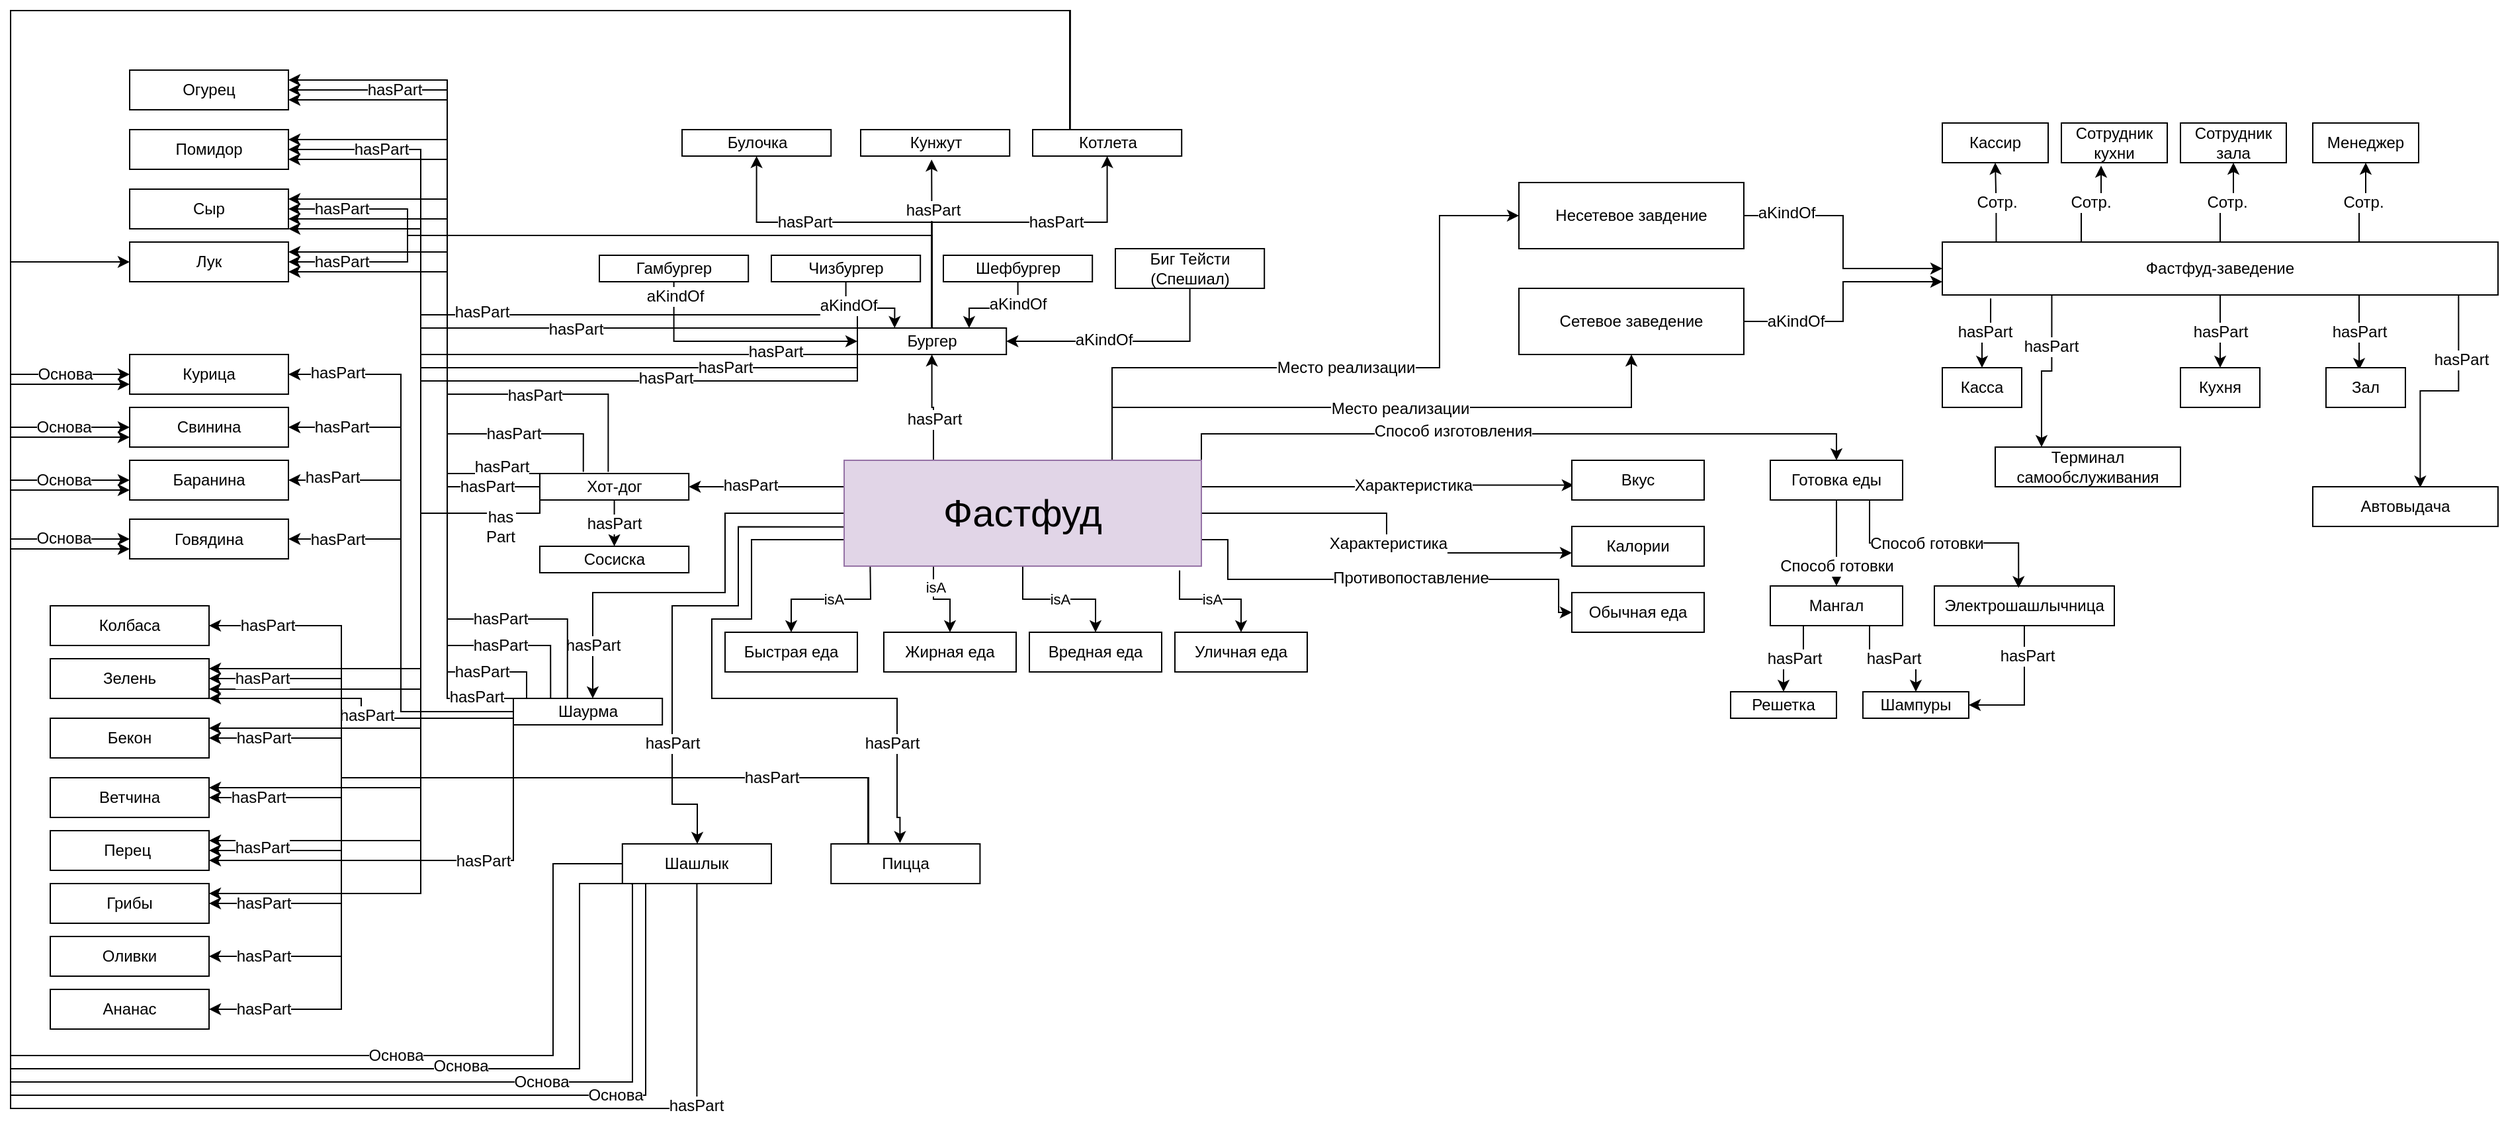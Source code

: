 <mxfile version="20.6.0" type="github">
  <diagram id="l7T74T1PzV1grw-aqsIG" name="Страница 1">
    <mxGraphModel dx="6873" dy="3630" grid="1" gridSize="10" guides="1" tooltips="1" connect="1" arrows="1" fold="1" page="1" pageScale="1" pageWidth="827" pageHeight="1169" math="0" shadow="0">
      <root>
        <mxCell id="0" />
        <mxCell id="1" parent="0" />
        <mxCell id="KXc3HMMZiFYgQpBdSFxG-3" value="isA" style="edgeStyle=orthogonalEdgeStyle;rounded=0;orthogonalLoop=1;jettySize=auto;html=1;exitX=0.073;exitY=1.058;exitDx=0;exitDy=0;entryX=0.5;entryY=0;entryDx=0;entryDy=0;exitPerimeter=0;" edge="1" parent="1" source="KXc3HMMZiFYgQpBdSFxG-1" target="KXc3HMMZiFYgQpBdSFxG-2">
          <mxGeometry relative="1" as="geometry">
            <Array as="points">
              <mxPoint x="770" y="590" />
              <mxPoint x="770" y="615" />
              <mxPoint x="710" y="615" />
            </Array>
          </mxGeometry>
        </mxCell>
        <mxCell id="KXc3HMMZiFYgQpBdSFxG-5" value="isA" style="edgeStyle=orthogonalEdgeStyle;rounded=0;orthogonalLoop=1;jettySize=auto;html=1;exitX=0.5;exitY=1;exitDx=0;exitDy=0;entryX=0.5;entryY=0;entryDx=0;entryDy=0;" edge="1" parent="1" source="KXc3HMMZiFYgQpBdSFxG-1" target="KXc3HMMZiFYgQpBdSFxG-4">
          <mxGeometry relative="1" as="geometry" />
        </mxCell>
        <mxCell id="KXc3HMMZiFYgQpBdSFxG-7" value="isA" style="edgeStyle=orthogonalEdgeStyle;rounded=0;orthogonalLoop=1;jettySize=auto;html=1;exitX=0.939;exitY=1.04;exitDx=0;exitDy=0;entryX=0.5;entryY=0;entryDx=0;entryDy=0;exitPerimeter=0;" edge="1" parent="1" source="KXc3HMMZiFYgQpBdSFxG-1" target="KXc3HMMZiFYgQpBdSFxG-6">
          <mxGeometry relative="1" as="geometry" />
        </mxCell>
        <mxCell id="KXc3HMMZiFYgQpBdSFxG-9" style="edgeStyle=orthogonalEdgeStyle;rounded=0;orthogonalLoop=1;jettySize=auto;html=1;exitX=0.25;exitY=1;exitDx=0;exitDy=0;" edge="1" parent="1" source="KXc3HMMZiFYgQpBdSFxG-1" target="KXc3HMMZiFYgQpBdSFxG-10">
          <mxGeometry relative="1" as="geometry">
            <mxPoint x="817.4" y="720" as="targetPoint" />
          </mxGeometry>
        </mxCell>
        <mxCell id="KXc3HMMZiFYgQpBdSFxG-12" value="isA" style="edgeLabel;html=1;align=center;verticalAlign=middle;resizable=0;points=[];" vertex="1" connectable="0" parent="KXc3HMMZiFYgQpBdSFxG-9">
          <mxGeometry x="-0.483" y="1" relative="1" as="geometry">
            <mxPoint as="offset" />
          </mxGeometry>
        </mxCell>
        <mxCell id="KXc3HMMZiFYgQpBdSFxG-14" style="edgeStyle=orthogonalEdgeStyle;rounded=0;orthogonalLoop=1;jettySize=auto;html=1;exitX=1;exitY=0.5;exitDx=0;exitDy=0;fontSize=29;entryX=0;entryY=0.667;entryDx=0;entryDy=0;entryPerimeter=0;" edge="1" parent="1" source="KXc3HMMZiFYgQpBdSFxG-1" target="KXc3HMMZiFYgQpBdSFxG-16">
          <mxGeometry relative="1" as="geometry">
            <mxPoint x="1140" y="570" as="targetPoint" />
          </mxGeometry>
        </mxCell>
        <mxCell id="KXc3HMMZiFYgQpBdSFxG-19" value="Характеристика" style="edgeLabel;html=1;align=center;verticalAlign=middle;resizable=0;points=[];fontSize=12;" vertex="1" connectable="0" parent="KXc3HMMZiFYgQpBdSFxG-14">
          <mxGeometry x="0.052" y="1" relative="1" as="geometry">
            <mxPoint as="offset" />
          </mxGeometry>
        </mxCell>
        <mxCell id="KXc3HMMZiFYgQpBdSFxG-17" style="edgeStyle=orthogonalEdgeStyle;rounded=0;orthogonalLoop=1;jettySize=auto;html=1;exitX=1;exitY=0.25;exitDx=0;exitDy=0;entryX=0.014;entryY=0.627;entryDx=0;entryDy=0;fontSize=12;entryPerimeter=0;" edge="1" parent="1" source="KXc3HMMZiFYgQpBdSFxG-1" target="KXc3HMMZiFYgQpBdSFxG-15">
          <mxGeometry relative="1" as="geometry" />
        </mxCell>
        <mxCell id="KXc3HMMZiFYgQpBdSFxG-18" value="Характеристика" style="edgeLabel;html=1;align=center;verticalAlign=middle;resizable=0;points=[];fontSize=12;" vertex="1" connectable="0" parent="KXc3HMMZiFYgQpBdSFxG-17">
          <mxGeometry x="0.138" relative="1" as="geometry">
            <mxPoint as="offset" />
          </mxGeometry>
        </mxCell>
        <mxCell id="KXc3HMMZiFYgQpBdSFxG-20" style="edgeStyle=orthogonalEdgeStyle;rounded=0;orthogonalLoop=1;jettySize=auto;html=1;exitX=1;exitY=0.75;exitDx=0;exitDy=0;fontSize=12;" edge="1" parent="1" source="KXc3HMMZiFYgQpBdSFxG-1" target="KXc3HMMZiFYgQpBdSFxG-21">
          <mxGeometry relative="1" as="geometry">
            <mxPoint x="1320" y="610" as="targetPoint" />
            <Array as="points">
              <mxPoint x="1040" y="570" />
              <mxPoint x="1040" y="600" />
              <mxPoint x="1290" y="600" />
              <mxPoint x="1290" y="625" />
            </Array>
          </mxGeometry>
        </mxCell>
        <mxCell id="KXc3HMMZiFYgQpBdSFxG-22" value="Противопоставление" style="edgeLabel;html=1;align=center;verticalAlign=middle;resizable=0;points=[];fontSize=12;" vertex="1" connectable="0" parent="KXc3HMMZiFYgQpBdSFxG-20">
          <mxGeometry x="0.121" y="1" relative="1" as="geometry">
            <mxPoint as="offset" />
          </mxGeometry>
        </mxCell>
        <mxCell id="KXc3HMMZiFYgQpBdSFxG-23" style="edgeStyle=orthogonalEdgeStyle;rounded=0;orthogonalLoop=1;jettySize=auto;html=1;exitX=0.25;exitY=0;exitDx=0;exitDy=0;fontSize=12;" edge="1" parent="1" source="KXc3HMMZiFYgQpBdSFxG-1" target="KXc3HMMZiFYgQpBdSFxG-24">
          <mxGeometry relative="1" as="geometry">
            <mxPoint x="817.4" y="430" as="targetPoint" />
          </mxGeometry>
        </mxCell>
        <mxCell id="KXc3HMMZiFYgQpBdSFxG-25" value="hasPart" style="edgeLabel;html=1;align=center;verticalAlign=middle;resizable=0;points=[];fontSize=12;" vertex="1" connectable="0" parent="KXc3HMMZiFYgQpBdSFxG-23">
          <mxGeometry x="-0.222" relative="1" as="geometry">
            <mxPoint as="offset" />
          </mxGeometry>
        </mxCell>
        <mxCell id="KXc3HMMZiFYgQpBdSFxG-60" style="edgeStyle=orthogonalEdgeStyle;rounded=0;orthogonalLoop=1;jettySize=auto;html=1;exitX=0.75;exitY=0;exitDx=0;exitDy=0;fontSize=12;entryX=0.5;entryY=1;entryDx=0;entryDy=0;" edge="1" parent="1" source="KXc3HMMZiFYgQpBdSFxG-1" target="KXc3HMMZiFYgQpBdSFxG-61">
          <mxGeometry relative="1" as="geometry">
            <mxPoint x="1290" y="420" as="targetPoint" />
          </mxGeometry>
        </mxCell>
        <mxCell id="KXc3HMMZiFYgQpBdSFxG-62" value="Место реализации" style="edgeLabel;html=1;align=center;verticalAlign=middle;resizable=0;points=[];fontSize=12;" vertex="1" connectable="0" parent="KXc3HMMZiFYgQpBdSFxG-60">
          <mxGeometry x="-0.282" y="-1" relative="1" as="geometry">
            <mxPoint x="88" as="offset" />
          </mxGeometry>
        </mxCell>
        <mxCell id="KXc3HMMZiFYgQpBdSFxG-65" value="Место реализации" style="edgeStyle=orthogonalEdgeStyle;rounded=0;orthogonalLoop=1;jettySize=auto;html=1;exitX=0.75;exitY=0;exitDx=0;exitDy=0;entryX=0;entryY=0.5;entryDx=0;entryDy=0;fontSize=12;" edge="1" parent="1" source="KXc3HMMZiFYgQpBdSFxG-1" target="KXc3HMMZiFYgQpBdSFxG-64">
          <mxGeometry relative="1" as="geometry">
            <Array as="points">
              <mxPoint x="953" y="440" />
              <mxPoint x="1200" y="440" />
              <mxPoint x="1200" y="325" />
            </Array>
          </mxGeometry>
        </mxCell>
        <mxCell id="KXc3HMMZiFYgQpBdSFxG-98" style="edgeStyle=orthogonalEdgeStyle;rounded=0;orthogonalLoop=1;jettySize=auto;html=1;exitX=0;exitY=0.25;exitDx=0;exitDy=0;fontSize=12;" edge="1" parent="1" source="KXc3HMMZiFYgQpBdSFxG-1" target="KXc3HMMZiFYgQpBdSFxG-99">
          <mxGeometry relative="1" as="geometry">
            <mxPoint x="670" y="530" as="targetPoint" />
          </mxGeometry>
        </mxCell>
        <mxCell id="KXc3HMMZiFYgQpBdSFxG-100" value="hasPart" style="edgeLabel;html=1;align=center;verticalAlign=middle;resizable=0;points=[];fontSize=12;" vertex="1" connectable="0" parent="KXc3HMMZiFYgQpBdSFxG-98">
          <mxGeometry x="0.212" y="-1" relative="1" as="geometry">
            <mxPoint as="offset" />
          </mxGeometry>
        </mxCell>
        <mxCell id="KXc3HMMZiFYgQpBdSFxG-111" value="hasPart" style="edgeStyle=orthogonalEdgeStyle;rounded=0;orthogonalLoop=1;jettySize=auto;html=1;exitX=0;exitY=0.5;exitDx=0;exitDy=0;fontSize=12;" edge="1" parent="1" source="KXc3HMMZiFYgQpBdSFxG-1" target="KXc3HMMZiFYgQpBdSFxG-112">
          <mxGeometry x="0.758" relative="1" as="geometry">
            <mxPoint x="510" y="680" as="targetPoint" />
            <Array as="points">
              <mxPoint x="660" y="550" />
              <mxPoint x="660" y="610" />
              <mxPoint x="560" y="610" />
            </Array>
            <mxPoint as="offset" />
          </mxGeometry>
        </mxCell>
        <mxCell id="KXc3HMMZiFYgQpBdSFxG-141" value="hasPart" style="edgeStyle=orthogonalEdgeStyle;rounded=0;orthogonalLoop=1;jettySize=auto;html=1;exitX=0.002;exitY=0.629;exitDx=0;exitDy=0;fontSize=12;exitPerimeter=0;" edge="1" parent="1" source="KXc3HMMZiFYgQpBdSFxG-1" target="KXc3HMMZiFYgQpBdSFxG-142">
          <mxGeometry x="0.514" relative="1" as="geometry">
            <mxPoint x="630" y="790" as="targetPoint" />
            <Array as="points">
              <mxPoint x="670" y="560" />
              <mxPoint x="670" y="620" />
              <mxPoint x="620" y="620" />
              <mxPoint x="620" y="770" />
              <mxPoint x="639" y="770" />
            </Array>
            <mxPoint as="offset" />
          </mxGeometry>
        </mxCell>
        <mxCell id="KXc3HMMZiFYgQpBdSFxG-170" style="edgeStyle=orthogonalEdgeStyle;rounded=0;orthogonalLoop=1;jettySize=auto;html=1;exitX=1;exitY=0;exitDx=0;exitDy=0;entryX=0.5;entryY=0;entryDx=0;entryDy=0;fontSize=12;" edge="1" parent="1" source="KXc3HMMZiFYgQpBdSFxG-1" target="KXc3HMMZiFYgQpBdSFxG-169">
          <mxGeometry relative="1" as="geometry" />
        </mxCell>
        <mxCell id="KXc3HMMZiFYgQpBdSFxG-171" value="Способ изготовления" style="edgeLabel;html=1;align=center;verticalAlign=middle;resizable=0;points=[];fontSize=12;" vertex="1" connectable="0" parent="KXc3HMMZiFYgQpBdSFxG-170">
          <mxGeometry x="-0.195" y="2" relative="1" as="geometry">
            <mxPoint as="offset" />
          </mxGeometry>
        </mxCell>
        <mxCell id="KXc3HMMZiFYgQpBdSFxG-175" style="edgeStyle=orthogonalEdgeStyle;rounded=0;orthogonalLoop=1;jettySize=auto;html=1;exitX=0;exitY=0.75;exitDx=0;exitDy=0;fontSize=12;entryX=0.463;entryY=-0.022;entryDx=0;entryDy=0;entryPerimeter=0;" edge="1" parent="1" source="KXc3HMMZiFYgQpBdSFxG-1" target="KXc3HMMZiFYgQpBdSFxG-176">
          <mxGeometry relative="1" as="geometry">
            <mxPoint x="790" y="810" as="targetPoint" />
            <Array as="points">
              <mxPoint x="680" y="570" />
              <mxPoint x="680" y="630" />
              <mxPoint x="650" y="630" />
              <mxPoint x="650" y="690" />
              <mxPoint x="790" y="690" />
              <mxPoint x="790" y="780" />
              <mxPoint x="792" y="780" />
            </Array>
          </mxGeometry>
        </mxCell>
        <mxCell id="KXc3HMMZiFYgQpBdSFxG-177" value="hasPart" style="edgeLabel;html=1;align=center;verticalAlign=middle;resizable=0;points=[];fontSize=12;" vertex="1" connectable="0" parent="KXc3HMMZiFYgQpBdSFxG-175">
          <mxGeometry x="0.671" y="-4" relative="1" as="geometry">
            <mxPoint as="offset" />
          </mxGeometry>
        </mxCell>
        <mxCell id="KXc3HMMZiFYgQpBdSFxG-1" value="&lt;font style=&quot;font-size: 29px;&quot;&gt;Фастфуд&lt;/font&gt;" style="rounded=0;whiteSpace=wrap;html=1;fillColor=#e1d5e7;strokeColor=#9673a6;" vertex="1" parent="1">
          <mxGeometry x="750" y="510" width="270" height="80" as="geometry" />
        </mxCell>
        <mxCell id="KXc3HMMZiFYgQpBdSFxG-2" value="Быстрая еда" style="rounded=0;whiteSpace=wrap;html=1;" vertex="1" parent="1">
          <mxGeometry x="660" y="640" width="100" height="30" as="geometry" />
        </mxCell>
        <mxCell id="KXc3HMMZiFYgQpBdSFxG-4" value="Вредная еда" style="rounded=0;whiteSpace=wrap;html=1;" vertex="1" parent="1">
          <mxGeometry x="890" y="640" width="100" height="30" as="geometry" />
        </mxCell>
        <mxCell id="KXc3HMMZiFYgQpBdSFxG-6" value="Уличная еда" style="rounded=0;whiteSpace=wrap;html=1;" vertex="1" parent="1">
          <mxGeometry x="1000" y="640" width="100" height="30" as="geometry" />
        </mxCell>
        <mxCell id="KXc3HMMZiFYgQpBdSFxG-10" value="Жирная еда" style="rounded=0;whiteSpace=wrap;html=1;" vertex="1" parent="1">
          <mxGeometry x="780" y="640" width="100" height="30" as="geometry" />
        </mxCell>
        <mxCell id="KXc3HMMZiFYgQpBdSFxG-15" value="Вкус" style="rounded=0;whiteSpace=wrap;html=1;" vertex="1" parent="1">
          <mxGeometry x="1300" y="510" width="100" height="30" as="geometry" />
        </mxCell>
        <mxCell id="KXc3HMMZiFYgQpBdSFxG-16" value="Калории" style="rounded=0;whiteSpace=wrap;html=1;" vertex="1" parent="1">
          <mxGeometry x="1300" y="560" width="100" height="30" as="geometry" />
        </mxCell>
        <mxCell id="KXc3HMMZiFYgQpBdSFxG-21" value="Обычная еда" style="rounded=0;whiteSpace=wrap;html=1;fontSize=12;" vertex="1" parent="1">
          <mxGeometry x="1300" y="610" width="100" height="30" as="geometry" />
        </mxCell>
        <mxCell id="KXc3HMMZiFYgQpBdSFxG-47" style="edgeStyle=orthogonalEdgeStyle;rounded=0;orthogonalLoop=1;jettySize=auto;html=1;exitX=0.5;exitY=0;exitDx=0;exitDy=0;entryX=0.476;entryY=1.133;entryDx=0;entryDy=0;entryPerimeter=0;fontSize=12;" edge="1" parent="1" source="KXc3HMMZiFYgQpBdSFxG-24" target="KXc3HMMZiFYgQpBdSFxG-44">
          <mxGeometry relative="1" as="geometry" />
        </mxCell>
        <mxCell id="KXc3HMMZiFYgQpBdSFxG-48" value="hasPart" style="edgeLabel;html=1;align=center;verticalAlign=middle;resizable=0;points=[];fontSize=12;" vertex="1" connectable="0" parent="KXc3HMMZiFYgQpBdSFxG-47">
          <mxGeometry x="-0.056" relative="1" as="geometry">
            <mxPoint y="-29" as="offset" />
          </mxGeometry>
        </mxCell>
        <mxCell id="KXc3HMMZiFYgQpBdSFxG-49" value="hasPart" style="edgeStyle=orthogonalEdgeStyle;rounded=0;orthogonalLoop=1;jettySize=auto;html=1;exitX=0.5;exitY=0;exitDx=0;exitDy=0;entryX=0.5;entryY=1;entryDx=0;entryDy=0;fontSize=12;" edge="1" parent="1" source="KXc3HMMZiFYgQpBdSFxG-24" target="KXc3HMMZiFYgQpBdSFxG-45">
          <mxGeometry x="0.323" relative="1" as="geometry">
            <Array as="points">
              <mxPoint x="816" y="330" />
              <mxPoint x="949" y="330" />
            </Array>
            <mxPoint as="offset" />
          </mxGeometry>
        </mxCell>
        <mxCell id="KXc3HMMZiFYgQpBdSFxG-50" value="hasPart" style="edgeStyle=orthogonalEdgeStyle;rounded=0;orthogonalLoop=1;jettySize=auto;html=1;exitX=0.5;exitY=0;exitDx=0;exitDy=0;entryX=0.5;entryY=1;entryDx=0;entryDy=0;fontSize=12;" edge="1" parent="1" source="KXc3HMMZiFYgQpBdSFxG-24" target="KXc3HMMZiFYgQpBdSFxG-43">
          <mxGeometry x="0.343" relative="1" as="geometry">
            <Array as="points">
              <mxPoint x="816" y="330" />
              <mxPoint x="684" y="330" />
            </Array>
            <mxPoint as="offset" />
          </mxGeometry>
        </mxCell>
        <mxCell id="KXc3HMMZiFYgQpBdSFxG-55" style="edgeStyle=orthogonalEdgeStyle;rounded=0;orthogonalLoop=1;jettySize=auto;html=1;exitX=0.5;exitY=0;exitDx=0;exitDy=0;entryX=1;entryY=0.5;entryDx=0;entryDy=0;fontSize=12;" edge="1" parent="1" source="KXc3HMMZiFYgQpBdSFxG-24" target="KXc3HMMZiFYgQpBdSFxG-51">
          <mxGeometry relative="1" as="geometry">
            <Array as="points">
              <mxPoint x="816" y="340" />
              <mxPoint x="450" y="340" />
              <mxPoint x="450" y="230" />
            </Array>
          </mxGeometry>
        </mxCell>
        <mxCell id="KXc3HMMZiFYgQpBdSFxG-56" value="hasPart" style="edgeLabel;html=1;align=center;verticalAlign=middle;resizable=0;points=[];fontSize=12;" vertex="1" connectable="0" parent="KXc3HMMZiFYgQpBdSFxG-55">
          <mxGeometry x="0.254" relative="1" as="geometry">
            <mxPoint x="-59" y="-110" as="offset" />
          </mxGeometry>
        </mxCell>
        <mxCell id="KXc3HMMZiFYgQpBdSFxG-57" value="hasPart" style="edgeStyle=orthogonalEdgeStyle;rounded=0;orthogonalLoop=1;jettySize=auto;html=1;exitX=0.5;exitY=0;exitDx=0;exitDy=0;entryX=1;entryY=0.5;entryDx=0;entryDy=0;fontSize=12;" edge="1" parent="1" source="KXc3HMMZiFYgQpBdSFxG-24" target="KXc3HMMZiFYgQpBdSFxG-52">
          <mxGeometry x="0.775" relative="1" as="geometry">
            <Array as="points">
              <mxPoint x="816" y="340" />
              <mxPoint x="430" y="340" />
              <mxPoint x="430" y="275" />
            </Array>
            <mxPoint as="offset" />
          </mxGeometry>
        </mxCell>
        <mxCell id="KXc3HMMZiFYgQpBdSFxG-58" value="hasPart" style="edgeStyle=orthogonalEdgeStyle;rounded=0;orthogonalLoop=1;jettySize=auto;html=1;exitX=0.5;exitY=0;exitDx=0;exitDy=0;entryX=1;entryY=0.5;entryDx=0;entryDy=0;fontSize=12;" edge="1" parent="1" source="KXc3HMMZiFYgQpBdSFxG-24" target="KXc3HMMZiFYgQpBdSFxG-53">
          <mxGeometry x="0.861" relative="1" as="geometry">
            <Array as="points">
              <mxPoint x="816" y="340" />
              <mxPoint x="420" y="340" />
              <mxPoint x="420" y="320" />
            </Array>
            <mxPoint as="offset" />
          </mxGeometry>
        </mxCell>
        <mxCell id="KXc3HMMZiFYgQpBdSFxG-59" value="hasPart" style="edgeStyle=orthogonalEdgeStyle;rounded=0;orthogonalLoop=1;jettySize=auto;html=1;exitX=0.5;exitY=0;exitDx=0;exitDy=0;entryX=1;entryY=0.5;entryDx=0;entryDy=0;fontSize=12;" edge="1" parent="1" source="KXc3HMMZiFYgQpBdSFxG-24" target="KXc3HMMZiFYgQpBdSFxG-54">
          <mxGeometry x="0.861" relative="1" as="geometry">
            <Array as="points">
              <mxPoint x="816" y="340" />
              <mxPoint x="420" y="340" />
              <mxPoint x="420" y="360" />
            </Array>
            <mxPoint as="offset" />
          </mxGeometry>
        </mxCell>
        <mxCell id="KXc3HMMZiFYgQpBdSFxG-205" style="edgeStyle=orthogonalEdgeStyle;rounded=0;orthogonalLoop=1;jettySize=auto;html=1;exitX=0.25;exitY=1;exitDx=0;exitDy=0;entryX=1;entryY=0.25;entryDx=0;entryDy=0;fontSize=12;" edge="1" parent="1" source="KXc3HMMZiFYgQpBdSFxG-24" target="KXc3HMMZiFYgQpBdSFxG-179">
          <mxGeometry relative="1" as="geometry">
            <Array as="points">
              <mxPoint x="430" y="430" />
              <mxPoint x="430" y="667" />
            </Array>
          </mxGeometry>
        </mxCell>
        <mxCell id="KXc3HMMZiFYgQpBdSFxG-206" value="hasPart" style="edgeLabel;html=1;align=center;verticalAlign=middle;resizable=0;points=[];fontSize=12;" vertex="1" connectable="0" parent="KXc3HMMZiFYgQpBdSFxG-205">
          <mxGeometry x="-0.76" y="-2" relative="1" as="geometry">
            <mxPoint as="offset" />
          </mxGeometry>
        </mxCell>
        <mxCell id="KXc3HMMZiFYgQpBdSFxG-207" style="edgeStyle=orthogonalEdgeStyle;rounded=0;orthogonalLoop=1;jettySize=auto;html=1;exitX=0;exitY=1;exitDx=0;exitDy=0;entryX=1;entryY=0.25;entryDx=0;entryDy=0;fontSize=12;" edge="1" parent="1" source="KXc3HMMZiFYgQpBdSFxG-24" target="KXc3HMMZiFYgQpBdSFxG-180">
          <mxGeometry relative="1" as="geometry">
            <Array as="points">
              <mxPoint x="760" y="440" />
              <mxPoint x="430" y="440" />
              <mxPoint x="430" y="713" />
            </Array>
          </mxGeometry>
        </mxCell>
        <mxCell id="KXc3HMMZiFYgQpBdSFxG-208" value="hasPart" style="edgeLabel;html=1;align=center;verticalAlign=middle;resizable=0;points=[];fontSize=12;" vertex="1" connectable="0" parent="KXc3HMMZiFYgQpBdSFxG-207">
          <mxGeometry x="-0.595" y="-1" relative="1" as="geometry">
            <mxPoint x="46" y="1" as="offset" />
          </mxGeometry>
        </mxCell>
        <mxCell id="KXc3HMMZiFYgQpBdSFxG-209" style="edgeStyle=orthogonalEdgeStyle;rounded=0;orthogonalLoop=1;jettySize=auto;html=1;exitX=0;exitY=1;exitDx=0;exitDy=0;entryX=1;entryY=0.25;entryDx=0;entryDy=0;fontSize=12;" edge="1" parent="1" source="KXc3HMMZiFYgQpBdSFxG-24" target="KXc3HMMZiFYgQpBdSFxG-182">
          <mxGeometry relative="1" as="geometry">
            <Array as="points">
              <mxPoint x="760" y="450" />
              <mxPoint x="430" y="450" />
              <mxPoint x="430" y="798" />
            </Array>
          </mxGeometry>
        </mxCell>
        <mxCell id="KXc3HMMZiFYgQpBdSFxG-210" value="hasPart" style="edgeLabel;html=1;align=center;verticalAlign=middle;resizable=0;points=[];fontSize=12;" vertex="1" connectable="0" parent="KXc3HMMZiFYgQpBdSFxG-209">
          <mxGeometry x="-0.614" y="-2" relative="1" as="geometry">
            <mxPoint as="offset" />
          </mxGeometry>
        </mxCell>
        <mxCell id="KXc3HMMZiFYgQpBdSFxG-213" style="edgeStyle=orthogonalEdgeStyle;rounded=0;orthogonalLoop=1;jettySize=auto;html=1;exitX=0;exitY=0;exitDx=0;exitDy=0;entryX=1;entryY=0.25;entryDx=0;entryDy=0;fontSize=12;" edge="1" parent="1" source="KXc3HMMZiFYgQpBdSFxG-24" target="KXc3HMMZiFYgQpBdSFxG-181">
          <mxGeometry relative="1" as="geometry">
            <Array as="points">
              <mxPoint x="430" y="410" />
              <mxPoint x="430" y="758" />
            </Array>
          </mxGeometry>
        </mxCell>
        <mxCell id="KXc3HMMZiFYgQpBdSFxG-214" value="hasPart" style="edgeLabel;html=1;align=center;verticalAlign=middle;resizable=0;points=[];fontSize=12;" vertex="1" connectable="0" parent="KXc3HMMZiFYgQpBdSFxG-213">
          <mxGeometry x="-0.49" y="1" relative="1" as="geometry">
            <mxPoint as="offset" />
          </mxGeometry>
        </mxCell>
        <mxCell id="KXc3HMMZiFYgQpBdSFxG-216" style="edgeStyle=orthogonalEdgeStyle;rounded=0;orthogonalLoop=1;jettySize=auto;html=1;exitX=0;exitY=0;exitDx=0;exitDy=0;entryX=1;entryY=0.25;entryDx=0;entryDy=0;fontSize=12;" edge="1" parent="1" source="KXc3HMMZiFYgQpBdSFxG-24" target="KXc3HMMZiFYgQpBdSFxG-183">
          <mxGeometry relative="1" as="geometry">
            <Array as="points">
              <mxPoint x="760" y="400" />
              <mxPoint x="430" y="400" />
              <mxPoint x="430" y="838" />
            </Array>
          </mxGeometry>
        </mxCell>
        <mxCell id="KXc3HMMZiFYgQpBdSFxG-217" value="hasPart" style="edgeLabel;html=1;align=center;verticalAlign=middle;resizable=0;points=[];fontSize=12;" vertex="1" connectable="0" parent="KXc3HMMZiFYgQpBdSFxG-216">
          <mxGeometry x="-0.372" y="-2" relative="1" as="geometry">
            <mxPoint as="offset" />
          </mxGeometry>
        </mxCell>
        <mxCell id="KXc3HMMZiFYgQpBdSFxG-24" value="Бургер" style="rounded=0;whiteSpace=wrap;html=1;fontSize=12;" vertex="1" parent="1">
          <mxGeometry x="760" y="410" width="112.6" height="20" as="geometry" />
        </mxCell>
        <mxCell id="KXc3HMMZiFYgQpBdSFxG-31" style="edgeStyle=orthogonalEdgeStyle;rounded=0;orthogonalLoop=1;jettySize=auto;html=1;exitX=0.5;exitY=1;exitDx=0;exitDy=0;entryX=0;entryY=0.5;entryDx=0;entryDy=0;fontSize=12;" edge="1" parent="1" source="KXc3HMMZiFYgQpBdSFxG-27" target="KXc3HMMZiFYgQpBdSFxG-24">
          <mxGeometry relative="1" as="geometry" />
        </mxCell>
        <mxCell id="KXc3HMMZiFYgQpBdSFxG-35" value="aKindOf" style="edgeLabel;html=1;align=center;verticalAlign=middle;resizable=0;points=[];fontSize=12;" vertex="1" connectable="0" parent="KXc3HMMZiFYgQpBdSFxG-31">
          <mxGeometry x="-0.821" relative="1" as="geometry">
            <mxPoint y="-6" as="offset" />
          </mxGeometry>
        </mxCell>
        <mxCell id="KXc3HMMZiFYgQpBdSFxG-27" value="Гамбургер" style="rounded=0;whiteSpace=wrap;html=1;fontSize=12;" vertex="1" parent="1">
          <mxGeometry x="565" y="355" width="112.6" height="20" as="geometry" />
        </mxCell>
        <mxCell id="KXc3HMMZiFYgQpBdSFxG-32" style="edgeStyle=orthogonalEdgeStyle;rounded=0;orthogonalLoop=1;jettySize=auto;html=1;exitX=0.5;exitY=1;exitDx=0;exitDy=0;entryX=0.25;entryY=0;entryDx=0;entryDy=0;fontSize=12;" edge="1" parent="1" source="KXc3HMMZiFYgQpBdSFxG-28" target="KXc3HMMZiFYgQpBdSFxG-24">
          <mxGeometry relative="1" as="geometry" />
        </mxCell>
        <mxCell id="KXc3HMMZiFYgQpBdSFxG-36" value="aKindOf" style="edgeLabel;html=1;align=center;verticalAlign=middle;resizable=0;points=[];fontSize=12;" vertex="1" connectable="0" parent="KXc3HMMZiFYgQpBdSFxG-32">
          <mxGeometry x="-0.497" y="1" relative="1" as="geometry">
            <mxPoint as="offset" />
          </mxGeometry>
        </mxCell>
        <mxCell id="KXc3HMMZiFYgQpBdSFxG-28" value="Чизбургер" style="rounded=0;whiteSpace=wrap;html=1;fontSize=12;" vertex="1" parent="1">
          <mxGeometry x="695" y="355" width="112.6" height="20" as="geometry" />
        </mxCell>
        <mxCell id="KXc3HMMZiFYgQpBdSFxG-33" style="edgeStyle=orthogonalEdgeStyle;rounded=0;orthogonalLoop=1;jettySize=auto;html=1;exitX=0.5;exitY=1;exitDx=0;exitDy=0;entryX=0.75;entryY=0;entryDx=0;entryDy=0;fontSize=12;" edge="1" parent="1" source="KXc3HMMZiFYgQpBdSFxG-29" target="KXc3HMMZiFYgQpBdSFxG-24">
          <mxGeometry relative="1" as="geometry" />
        </mxCell>
        <mxCell id="KXc3HMMZiFYgQpBdSFxG-37" value="aKindOf" style="edgeLabel;html=1;align=center;verticalAlign=middle;resizable=0;points=[];fontSize=12;" vertex="1" connectable="0" parent="KXc3HMMZiFYgQpBdSFxG-33">
          <mxGeometry x="-0.541" y="-1" relative="1" as="geometry">
            <mxPoint as="offset" />
          </mxGeometry>
        </mxCell>
        <mxCell id="KXc3HMMZiFYgQpBdSFxG-29" value="Шефбургер" style="rounded=0;whiteSpace=wrap;html=1;fontSize=12;" vertex="1" parent="1">
          <mxGeometry x="825" y="355" width="112.6" height="20" as="geometry" />
        </mxCell>
        <mxCell id="KXc3HMMZiFYgQpBdSFxG-34" style="edgeStyle=orthogonalEdgeStyle;rounded=0;orthogonalLoop=1;jettySize=auto;html=1;exitX=0.5;exitY=1;exitDx=0;exitDy=0;entryX=1;entryY=0.5;entryDx=0;entryDy=0;fontSize=12;" edge="1" parent="1" source="KXc3HMMZiFYgQpBdSFxG-30" target="KXc3HMMZiFYgQpBdSFxG-24">
          <mxGeometry relative="1" as="geometry">
            <Array as="points">
              <mxPoint x="1011" y="420" />
            </Array>
          </mxGeometry>
        </mxCell>
        <mxCell id="KXc3HMMZiFYgQpBdSFxG-40" value="aKindOf" style="edgeLabel;html=1;align=center;verticalAlign=middle;resizable=0;points=[];fontSize=12;" vertex="1" connectable="0" parent="KXc3HMMZiFYgQpBdSFxG-34">
          <mxGeometry x="0.179" y="-1" relative="1" as="geometry">
            <mxPoint as="offset" />
          </mxGeometry>
        </mxCell>
        <mxCell id="KXc3HMMZiFYgQpBdSFxG-30" value="Биг Тейсти (Спешиал)" style="rounded=0;whiteSpace=wrap;html=1;fontSize=12;" vertex="1" parent="1">
          <mxGeometry x="955" y="350" width="112.6" height="30" as="geometry" />
        </mxCell>
        <mxCell id="KXc3HMMZiFYgQpBdSFxG-43" value="Булочка" style="rounded=0;whiteSpace=wrap;html=1;fontSize=12;" vertex="1" parent="1">
          <mxGeometry x="627.5" y="260" width="112.6" height="20" as="geometry" />
        </mxCell>
        <mxCell id="KXc3HMMZiFYgQpBdSFxG-44" value="Кунжут" style="rounded=0;whiteSpace=wrap;html=1;fontSize=12;" vertex="1" parent="1">
          <mxGeometry x="762.5" y="260" width="112.6" height="20" as="geometry" />
        </mxCell>
        <mxCell id="KXc3HMMZiFYgQpBdSFxG-127" style="edgeStyle=orthogonalEdgeStyle;rounded=0;orthogonalLoop=1;jettySize=auto;html=1;exitX=0.25;exitY=0;exitDx=0;exitDy=0;entryX=0;entryY=0.5;entryDx=0;entryDy=0;fontSize=12;" edge="1" parent="1" source="KXc3HMMZiFYgQpBdSFxG-45" target="KXc3HMMZiFYgQpBdSFxG-115">
          <mxGeometry relative="1" as="geometry">
            <Array as="points">
              <mxPoint x="921" y="170" />
              <mxPoint x="120" y="170" />
              <mxPoint x="120" y="445" />
            </Array>
          </mxGeometry>
        </mxCell>
        <mxCell id="KXc3HMMZiFYgQpBdSFxG-129" value="Основа" style="edgeLabel;html=1;align=center;verticalAlign=middle;resizable=0;points=[];fontSize=12;" vertex="1" connectable="0" parent="KXc3HMMZiFYgQpBdSFxG-127">
          <mxGeometry x="0.876" y="-2" relative="1" as="geometry">
            <mxPoint x="28" y="-2" as="offset" />
          </mxGeometry>
        </mxCell>
        <mxCell id="KXc3HMMZiFYgQpBdSFxG-130" value="Основа" style="edgeStyle=orthogonalEdgeStyle;rounded=0;orthogonalLoop=1;jettySize=auto;html=1;exitX=0.25;exitY=0;exitDx=0;exitDy=0;entryX=0;entryY=0.5;entryDx=0;entryDy=0;fontSize=12;" edge="1" parent="1" source="KXc3HMMZiFYgQpBdSFxG-45" target="KXc3HMMZiFYgQpBdSFxG-116">
          <mxGeometry x="0.923" relative="1" as="geometry">
            <Array as="points">
              <mxPoint x="921" y="170" />
              <mxPoint x="120" y="170" />
              <mxPoint x="120" y="485" />
            </Array>
            <mxPoint as="offset" />
          </mxGeometry>
        </mxCell>
        <mxCell id="KXc3HMMZiFYgQpBdSFxG-131" value="Основа" style="edgeStyle=orthogonalEdgeStyle;rounded=0;orthogonalLoop=1;jettySize=auto;html=1;exitX=0.25;exitY=0;exitDx=0;exitDy=0;entryX=0;entryY=0.5;entryDx=0;entryDy=0;fontSize=12;" edge="1" parent="1" source="KXc3HMMZiFYgQpBdSFxG-45" target="KXc3HMMZiFYgQpBdSFxG-117">
          <mxGeometry x="0.925" relative="1" as="geometry">
            <Array as="points">
              <mxPoint x="921" y="170" />
              <mxPoint x="120" y="170" />
              <mxPoint x="120" y="525" />
            </Array>
            <mxPoint as="offset" />
          </mxGeometry>
        </mxCell>
        <mxCell id="KXc3HMMZiFYgQpBdSFxG-132" style="edgeStyle=orthogonalEdgeStyle;rounded=0;orthogonalLoop=1;jettySize=auto;html=1;exitX=0.25;exitY=0;exitDx=0;exitDy=0;entryX=0;entryY=0.5;entryDx=0;entryDy=0;fontSize=12;" edge="1" parent="1" source="KXc3HMMZiFYgQpBdSFxG-45" target="KXc3HMMZiFYgQpBdSFxG-118">
          <mxGeometry relative="1" as="geometry">
            <Array as="points">
              <mxPoint x="921" y="170" />
              <mxPoint x="120" y="170" />
              <mxPoint x="120" y="569" />
            </Array>
          </mxGeometry>
        </mxCell>
        <mxCell id="KXc3HMMZiFYgQpBdSFxG-133" value="Основа" style="edgeLabel;html=1;align=center;verticalAlign=middle;resizable=0;points=[];fontSize=12;" vertex="1" connectable="0" parent="KXc3HMMZiFYgQpBdSFxG-132">
          <mxGeometry x="0.022" y="-2" relative="1" as="geometry">
            <mxPoint x="-145" y="401" as="offset" />
          </mxGeometry>
        </mxCell>
        <mxCell id="KXc3HMMZiFYgQpBdSFxG-45" value="Котлета" style="rounded=0;whiteSpace=wrap;html=1;fontSize=12;" vertex="1" parent="1">
          <mxGeometry x="892.5" y="260" width="112.6" height="20" as="geometry" />
        </mxCell>
        <mxCell id="KXc3HMMZiFYgQpBdSFxG-51" value="Огурец" style="rounded=0;whiteSpace=wrap;html=1;fontSize=12;" vertex="1" parent="1">
          <mxGeometry x="210" y="215" width="120" height="30" as="geometry" />
        </mxCell>
        <mxCell id="KXc3HMMZiFYgQpBdSFxG-52" value="Помидор" style="rounded=0;whiteSpace=wrap;html=1;fontSize=12;" vertex="1" parent="1">
          <mxGeometry x="210" y="260" width="120" height="30" as="geometry" />
        </mxCell>
        <mxCell id="KXc3HMMZiFYgQpBdSFxG-53" value="Сыр" style="rounded=0;whiteSpace=wrap;html=1;fontSize=12;" vertex="1" parent="1">
          <mxGeometry x="210" y="305" width="120" height="30" as="geometry" />
        </mxCell>
        <mxCell id="KXc3HMMZiFYgQpBdSFxG-54" value="Лук" style="rounded=0;whiteSpace=wrap;html=1;fontSize=12;" vertex="1" parent="1">
          <mxGeometry x="210" y="345" width="120" height="30" as="geometry" />
        </mxCell>
        <mxCell id="KXc3HMMZiFYgQpBdSFxG-69" value="aKindOf" style="edgeStyle=orthogonalEdgeStyle;rounded=0;orthogonalLoop=1;jettySize=auto;html=1;exitX=1;exitY=0.5;exitDx=0;exitDy=0;fontSize=12;entryX=0;entryY=0.75;entryDx=0;entryDy=0;" edge="1" parent="1" source="KXc3HMMZiFYgQpBdSFxG-61" target="KXc3HMMZiFYgQpBdSFxG-70">
          <mxGeometry x="-0.573" relative="1" as="geometry">
            <mxPoint x="1470" y="370" as="targetPoint" />
            <mxPoint as="offset" />
          </mxGeometry>
        </mxCell>
        <mxCell id="KXc3HMMZiFYgQpBdSFxG-61" value="Сетевое заведение" style="rounded=0;whiteSpace=wrap;html=1;fontSize=12;" vertex="1" parent="1">
          <mxGeometry x="1260" y="380" width="170" height="50" as="geometry" />
        </mxCell>
        <mxCell id="KXc3HMMZiFYgQpBdSFxG-68" style="edgeStyle=orthogonalEdgeStyle;rounded=0;orthogonalLoop=1;jettySize=auto;html=1;exitX=1;exitY=0.5;exitDx=0;exitDy=0;fontSize=12;entryX=0;entryY=0.5;entryDx=0;entryDy=0;" edge="1" parent="1" source="KXc3HMMZiFYgQpBdSFxG-64" target="KXc3HMMZiFYgQpBdSFxG-70">
          <mxGeometry relative="1" as="geometry">
            <mxPoint x="1480" y="350" as="targetPoint" />
          </mxGeometry>
        </mxCell>
        <mxCell id="KXc3HMMZiFYgQpBdSFxG-71" value="aKindOf" style="edgeLabel;html=1;align=center;verticalAlign=middle;resizable=0;points=[];fontSize=12;" vertex="1" connectable="0" parent="KXc3HMMZiFYgQpBdSFxG-68">
          <mxGeometry x="-0.662" y="2" relative="1" as="geometry">
            <mxPoint as="offset" />
          </mxGeometry>
        </mxCell>
        <mxCell id="KXc3HMMZiFYgQpBdSFxG-64" value="Несетевое завдение" style="rounded=0;whiteSpace=wrap;html=1;fontSize=12;" vertex="1" parent="1">
          <mxGeometry x="1260" y="300" width="170" height="50" as="geometry" />
        </mxCell>
        <mxCell id="KXc3HMMZiFYgQpBdSFxG-73" value="hasPart" style="edgeStyle=orthogonalEdgeStyle;rounded=0;orthogonalLoop=1;jettySize=auto;html=1;exitX=0.087;exitY=1.067;exitDx=0;exitDy=0;fontSize=12;exitPerimeter=0;" edge="1" parent="1" source="KXc3HMMZiFYgQpBdSFxG-70" target="KXc3HMMZiFYgQpBdSFxG-74">
          <mxGeometry relative="1" as="geometry">
            <mxPoint x="1710" y="440" as="targetPoint" />
          </mxGeometry>
        </mxCell>
        <mxCell id="KXc3HMMZiFYgQpBdSFxG-76" value="Сотр." style="edgeStyle=orthogonalEdgeStyle;rounded=0;orthogonalLoop=1;jettySize=auto;html=1;exitX=0.097;exitY=0.035;exitDx=0;exitDy=0;entryX=0.5;entryY=1;entryDx=0;entryDy=0;fontSize=12;exitPerimeter=0;" edge="1" parent="1" source="KXc3HMMZiFYgQpBdSFxG-70" target="KXc3HMMZiFYgQpBdSFxG-75">
          <mxGeometry relative="1" as="geometry" />
        </mxCell>
        <mxCell id="KXc3HMMZiFYgQpBdSFxG-77" style="edgeStyle=orthogonalEdgeStyle;rounded=0;orthogonalLoop=1;jettySize=auto;html=1;exitX=0.197;exitY=0.979;exitDx=0;exitDy=0;fontSize=12;entryX=0.25;entryY=0;entryDx=0;entryDy=0;exitPerimeter=0;" edge="1" parent="1" source="KXc3HMMZiFYgQpBdSFxG-70" target="KXc3HMMZiFYgQpBdSFxG-78">
          <mxGeometry relative="1" as="geometry">
            <mxPoint x="1770" y="430" as="targetPoint" />
          </mxGeometry>
        </mxCell>
        <mxCell id="KXc3HMMZiFYgQpBdSFxG-79" value="hasPart" style="edgeLabel;html=1;align=center;verticalAlign=middle;resizable=0;points=[];fontSize=12;" vertex="1" connectable="0" parent="KXc3HMMZiFYgQpBdSFxG-77">
          <mxGeometry x="-0.351" y="-1" relative="1" as="geometry">
            <mxPoint as="offset" />
          </mxGeometry>
        </mxCell>
        <mxCell id="KXc3HMMZiFYgQpBdSFxG-81" value="Сотр." style="edgeStyle=orthogonalEdgeStyle;rounded=0;orthogonalLoop=1;jettySize=auto;html=1;exitX=0.25;exitY=0;exitDx=0;exitDy=0;entryX=0.375;entryY=1.076;entryDx=0;entryDy=0;entryPerimeter=0;fontSize=12;" edge="1" parent="1" source="KXc3HMMZiFYgQpBdSFxG-70" target="KXc3HMMZiFYgQpBdSFxG-80">
          <mxGeometry relative="1" as="geometry" />
        </mxCell>
        <mxCell id="KXc3HMMZiFYgQpBdSFxG-84" value="Сотр." style="edgeStyle=orthogonalEdgeStyle;rounded=0;orthogonalLoop=1;jettySize=auto;html=1;exitX=0.5;exitY=0;exitDx=0;exitDy=0;fontSize=12;" edge="1" parent="1" source="KXc3HMMZiFYgQpBdSFxG-70" target="KXc3HMMZiFYgQpBdSFxG-90">
          <mxGeometry relative="1" as="geometry">
            <mxPoint x="1790.333" y="290" as="targetPoint" />
          </mxGeometry>
        </mxCell>
        <mxCell id="KXc3HMMZiFYgQpBdSFxG-85" value="hasPart" style="edgeStyle=orthogonalEdgeStyle;rounded=0;orthogonalLoop=1;jettySize=auto;html=1;exitX=0.5;exitY=1;exitDx=0;exitDy=0;fontSize=12;entryX=0.5;entryY=0;entryDx=0;entryDy=0;" edge="1" parent="1" source="KXc3HMMZiFYgQpBdSFxG-70" target="KXc3HMMZiFYgQpBdSFxG-87">
          <mxGeometry relative="1" as="geometry">
            <mxPoint x="1790.333" y="440" as="targetPoint" />
          </mxGeometry>
        </mxCell>
        <mxCell id="KXc3HMMZiFYgQpBdSFxG-88" value="hasPart" style="edgeStyle=orthogonalEdgeStyle;rounded=0;orthogonalLoop=1;jettySize=auto;html=1;exitX=0.75;exitY=1;exitDx=0;exitDy=0;fontSize=12;entryX=0.417;entryY=0.056;entryDx=0;entryDy=0;entryPerimeter=0;" edge="1" parent="1" source="KXc3HMMZiFYgQpBdSFxG-70" target="KXc3HMMZiFYgQpBdSFxG-89">
          <mxGeometry relative="1" as="geometry">
            <mxPoint x="1895" y="430" as="targetPoint" />
          </mxGeometry>
        </mxCell>
        <mxCell id="KXc3HMMZiFYgQpBdSFxG-91" value="Сотр." style="edgeStyle=orthogonalEdgeStyle;rounded=0;orthogonalLoop=1;jettySize=auto;html=1;exitX=0.75;exitY=0;exitDx=0;exitDy=0;fontSize=12;" edge="1" parent="1" source="KXc3HMMZiFYgQpBdSFxG-70" target="KXc3HMMZiFYgQpBdSFxG-92">
          <mxGeometry relative="1" as="geometry">
            <mxPoint x="1895.143" y="290" as="targetPoint" />
          </mxGeometry>
        </mxCell>
        <mxCell id="KXc3HMMZiFYgQpBdSFxG-95" style="edgeStyle=orthogonalEdgeStyle;rounded=0;orthogonalLoop=1;jettySize=auto;html=1;exitX=0.929;exitY=0.995;exitDx=0;exitDy=0;fontSize=12;exitPerimeter=0;entryX=0.58;entryY=0.022;entryDx=0;entryDy=0;entryPerimeter=0;" edge="1" parent="1" source="KXc3HMMZiFYgQpBdSFxG-70" target="KXc3HMMZiFYgQpBdSFxG-96">
          <mxGeometry relative="1" as="geometry">
            <mxPoint x="1980" y="500" as="targetPoint" />
          </mxGeometry>
        </mxCell>
        <mxCell id="KXc3HMMZiFYgQpBdSFxG-97" value="hasPart" style="edgeLabel;html=1;align=center;verticalAlign=middle;resizable=0;points=[];fontSize=12;" vertex="1" connectable="0" parent="KXc3HMMZiFYgQpBdSFxG-95">
          <mxGeometry x="-0.443" y="2" relative="1" as="geometry">
            <mxPoint as="offset" />
          </mxGeometry>
        </mxCell>
        <mxCell id="KXc3HMMZiFYgQpBdSFxG-70" value="Фастфуд-заведение" style="rounded=0;whiteSpace=wrap;html=1;fontSize=12;" vertex="1" parent="1">
          <mxGeometry x="1580" y="345" width="420" height="40" as="geometry" />
        </mxCell>
        <mxCell id="KXc3HMMZiFYgQpBdSFxG-74" value="Касса" style="rounded=0;whiteSpace=wrap;html=1;fontSize=12;" vertex="1" parent="1">
          <mxGeometry x="1580" y="440" width="60" height="30" as="geometry" />
        </mxCell>
        <mxCell id="KXc3HMMZiFYgQpBdSFxG-75" value="Кассир" style="rounded=0;whiteSpace=wrap;html=1;fontSize=12;" vertex="1" parent="1">
          <mxGeometry x="1580" y="255" width="80" height="30" as="geometry" />
        </mxCell>
        <mxCell id="KXc3HMMZiFYgQpBdSFxG-78" value="Терминал самообслуживания" style="rounded=0;whiteSpace=wrap;html=1;fontSize=12;" vertex="1" parent="1">
          <mxGeometry x="1620" y="500" width="140" height="30" as="geometry" />
        </mxCell>
        <mxCell id="KXc3HMMZiFYgQpBdSFxG-80" value="Сотрудник кухни" style="rounded=0;whiteSpace=wrap;html=1;fontSize=12;" vertex="1" parent="1">
          <mxGeometry x="1670" y="255" width="80" height="30" as="geometry" />
        </mxCell>
        <mxCell id="KXc3HMMZiFYgQpBdSFxG-87" value="Кухня" style="rounded=0;whiteSpace=wrap;html=1;fontSize=12;" vertex="1" parent="1">
          <mxGeometry x="1760" y="440" width="60" height="30" as="geometry" />
        </mxCell>
        <mxCell id="KXc3HMMZiFYgQpBdSFxG-89" value="Зал" style="rounded=0;whiteSpace=wrap;html=1;fontSize=12;" vertex="1" parent="1">
          <mxGeometry x="1870" y="440" width="60" height="30" as="geometry" />
        </mxCell>
        <mxCell id="KXc3HMMZiFYgQpBdSFxG-90" value="Сотрудник зала" style="rounded=0;whiteSpace=wrap;html=1;fontSize=12;" vertex="1" parent="1">
          <mxGeometry x="1760" y="255" width="80" height="30" as="geometry" />
        </mxCell>
        <mxCell id="KXc3HMMZiFYgQpBdSFxG-92" value="Менеджер" style="rounded=0;whiteSpace=wrap;html=1;fontSize=12;" vertex="1" parent="1">
          <mxGeometry x="1860" y="255" width="80" height="30" as="geometry" />
        </mxCell>
        <mxCell id="KXc3HMMZiFYgQpBdSFxG-96" value="Автовыдача" style="rounded=0;whiteSpace=wrap;html=1;fontSize=12;" vertex="1" parent="1">
          <mxGeometry x="1860" y="530" width="140" height="30" as="geometry" />
        </mxCell>
        <mxCell id="KXc3HMMZiFYgQpBdSFxG-101" value="hasPart" style="edgeStyle=orthogonalEdgeStyle;rounded=0;orthogonalLoop=1;jettySize=auto;html=1;exitX=0.5;exitY=1;exitDx=0;exitDy=0;fontSize=12;entryX=0.5;entryY=0;entryDx=0;entryDy=0;" edge="1" parent="1" source="KXc3HMMZiFYgQpBdSFxG-99" target="KXc3HMMZiFYgQpBdSFxG-102">
          <mxGeometry relative="1" as="geometry">
            <mxPoint x="576.222" y="570" as="targetPoint" />
          </mxGeometry>
        </mxCell>
        <mxCell id="KXc3HMMZiFYgQpBdSFxG-104" style="edgeStyle=orthogonalEdgeStyle;rounded=0;orthogonalLoop=1;jettySize=auto;html=1;exitX=0;exitY=0.5;exitDx=0;exitDy=0;entryX=1;entryY=0.75;entryDx=0;entryDy=0;fontSize=12;" edge="1" parent="1" source="KXc3HMMZiFYgQpBdSFxG-99" target="KXc3HMMZiFYgQpBdSFxG-51">
          <mxGeometry relative="1" as="geometry">
            <Array as="points">
              <mxPoint x="450" y="530" />
              <mxPoint x="450" y="238" />
            </Array>
          </mxGeometry>
        </mxCell>
        <mxCell id="KXc3HMMZiFYgQpBdSFxG-105" value="hasPart" style="edgeLabel;html=1;align=center;verticalAlign=middle;resizable=0;points=[];fontSize=12;" vertex="1" connectable="0" parent="KXc3HMMZiFYgQpBdSFxG-104">
          <mxGeometry x="-0.921" relative="1" as="geometry">
            <mxPoint x="-21" as="offset" />
          </mxGeometry>
        </mxCell>
        <mxCell id="KXc3HMMZiFYgQpBdSFxG-106" style="edgeStyle=orthogonalEdgeStyle;rounded=0;orthogonalLoop=1;jettySize=auto;html=1;exitX=0;exitY=0;exitDx=0;exitDy=0;entryX=1;entryY=0.75;entryDx=0;entryDy=0;fontSize=12;" edge="1" parent="1" source="KXc3HMMZiFYgQpBdSFxG-99" target="KXc3HMMZiFYgQpBdSFxG-52">
          <mxGeometry relative="1" as="geometry">
            <Array as="points">
              <mxPoint x="450" y="520" />
              <mxPoint x="450" y="283" />
            </Array>
          </mxGeometry>
        </mxCell>
        <mxCell id="KXc3HMMZiFYgQpBdSFxG-107" value="hasPart&lt;br&gt;" style="edgeLabel;html=1;align=center;verticalAlign=middle;resizable=0;points=[];fontSize=12;" vertex="1" connectable="0" parent="KXc3HMMZiFYgQpBdSFxG-106">
          <mxGeometry x="-0.864" y="-1" relative="1" as="geometry">
            <mxPoint y="-4" as="offset" />
          </mxGeometry>
        </mxCell>
        <mxCell id="KXc3HMMZiFYgQpBdSFxG-108" value="hasPart" style="edgeStyle=orthogonalEdgeStyle;rounded=0;orthogonalLoop=1;jettySize=auto;html=1;exitX=0.292;exitY=-0.061;exitDx=0;exitDy=0;entryX=1;entryY=0.75;entryDx=0;entryDy=0;fontSize=12;exitPerimeter=0;" edge="1" parent="1" source="KXc3HMMZiFYgQpBdSFxG-99" target="KXc3HMMZiFYgQpBdSFxG-53">
          <mxGeometry x="-0.606" relative="1" as="geometry">
            <Array as="points">
              <mxPoint x="553" y="490" />
              <mxPoint x="450" y="490" />
              <mxPoint x="450" y="328" />
            </Array>
            <mxPoint as="offset" />
          </mxGeometry>
        </mxCell>
        <mxCell id="KXc3HMMZiFYgQpBdSFxG-109" style="edgeStyle=orthogonalEdgeStyle;rounded=0;orthogonalLoop=1;jettySize=auto;html=1;exitX=0.459;exitY=-0.061;exitDx=0;exitDy=0;entryX=1;entryY=0.75;entryDx=0;entryDy=0;fontSize=12;exitPerimeter=0;" edge="1" parent="1" source="KXc3HMMZiFYgQpBdSFxG-99" target="KXc3HMMZiFYgQpBdSFxG-54">
          <mxGeometry relative="1" as="geometry">
            <Array as="points">
              <mxPoint x="572" y="460" />
              <mxPoint x="450" y="460" />
              <mxPoint x="450" y="368" />
            </Array>
          </mxGeometry>
        </mxCell>
        <mxCell id="KXc3HMMZiFYgQpBdSFxG-110" value="hasPart" style="edgeLabel;html=1;align=center;verticalAlign=middle;resizable=0;points=[];fontSize=12;" vertex="1" connectable="0" parent="KXc3HMMZiFYgQpBdSFxG-109">
          <mxGeometry x="-0.417" y="1" relative="1" as="geometry">
            <mxPoint as="offset" />
          </mxGeometry>
        </mxCell>
        <mxCell id="KXc3HMMZiFYgQpBdSFxG-203" style="edgeStyle=orthogonalEdgeStyle;rounded=0;orthogonalLoop=1;jettySize=auto;html=1;exitX=0;exitY=1;exitDx=0;exitDy=0;entryX=1;entryY=0.75;entryDx=0;entryDy=0;fontSize=12;" edge="1" parent="1" source="KXc3HMMZiFYgQpBdSFxG-99" target="KXc3HMMZiFYgQpBdSFxG-179">
          <mxGeometry relative="1" as="geometry">
            <Array as="points">
              <mxPoint x="520" y="550" />
              <mxPoint x="430" y="550" />
              <mxPoint x="430" y="683" />
              <mxPoint x="270" y="683" />
            </Array>
          </mxGeometry>
        </mxCell>
        <mxCell id="KXc3HMMZiFYgQpBdSFxG-204" value="has&lt;br&gt;Part" style="edgeLabel;html=1;align=center;verticalAlign=middle;resizable=0;points=[];fontSize=12;" vertex="1" connectable="0" parent="KXc3HMMZiFYgQpBdSFxG-203">
          <mxGeometry x="-0.293" y="-1" relative="1" as="geometry">
            <mxPoint x="61" y="-29" as="offset" />
          </mxGeometry>
        </mxCell>
        <mxCell id="KXc3HMMZiFYgQpBdSFxG-99" value="Хот-дог" style="rounded=0;whiteSpace=wrap;html=1;fontSize=12;" vertex="1" parent="1">
          <mxGeometry x="520" y="520" width="112.6" height="20" as="geometry" />
        </mxCell>
        <mxCell id="KXc3HMMZiFYgQpBdSFxG-102" value="Сосиска" style="rounded=0;whiteSpace=wrap;html=1;fontSize=12;" vertex="1" parent="1">
          <mxGeometry x="520" y="575" width="112.6" height="20" as="geometry" />
        </mxCell>
        <mxCell id="KXc3HMMZiFYgQpBdSFxG-119" style="edgeStyle=orthogonalEdgeStyle;rounded=0;orthogonalLoop=1;jettySize=auto;html=1;exitX=0;exitY=0.5;exitDx=0;exitDy=0;entryX=1;entryY=0.5;entryDx=0;entryDy=0;fontSize=12;" edge="1" parent="1" source="KXc3HMMZiFYgQpBdSFxG-112" target="KXc3HMMZiFYgQpBdSFxG-118">
          <mxGeometry relative="1" as="geometry" />
        </mxCell>
        <mxCell id="KXc3HMMZiFYgQpBdSFxG-125" value="hasPart" style="edgeLabel;html=1;align=center;verticalAlign=middle;resizable=0;points=[];fontSize=12;" vertex="1" connectable="0" parent="KXc3HMMZiFYgQpBdSFxG-119">
          <mxGeometry x="0.753" relative="1" as="geometry">
            <mxPoint as="offset" />
          </mxGeometry>
        </mxCell>
        <mxCell id="KXc3HMMZiFYgQpBdSFxG-120" style="edgeStyle=orthogonalEdgeStyle;rounded=0;orthogonalLoop=1;jettySize=auto;html=1;exitX=0;exitY=0.5;exitDx=0;exitDy=0;entryX=1;entryY=0.5;entryDx=0;entryDy=0;fontSize=12;" edge="1" parent="1" source="KXc3HMMZiFYgQpBdSFxG-112" target="KXc3HMMZiFYgQpBdSFxG-117">
          <mxGeometry relative="1" as="geometry" />
        </mxCell>
        <mxCell id="KXc3HMMZiFYgQpBdSFxG-124" value="hasPart" style="edgeLabel;html=1;align=center;verticalAlign=middle;resizable=0;points=[];fontSize=12;" vertex="1" connectable="0" parent="KXc3HMMZiFYgQpBdSFxG-120">
          <mxGeometry x="0.81" y="-2" relative="1" as="geometry">
            <mxPoint as="offset" />
          </mxGeometry>
        </mxCell>
        <mxCell id="KXc3HMMZiFYgQpBdSFxG-121" value="hasPart" style="edgeStyle=orthogonalEdgeStyle;rounded=0;orthogonalLoop=1;jettySize=auto;html=1;exitX=0;exitY=0.5;exitDx=0;exitDy=0;entryX=1;entryY=0.5;entryDx=0;entryDy=0;fontSize=12;" edge="1" parent="1" source="KXc3HMMZiFYgQpBdSFxG-112" target="KXc3HMMZiFYgQpBdSFxG-116">
          <mxGeometry x="0.792" relative="1" as="geometry">
            <mxPoint as="offset" />
          </mxGeometry>
        </mxCell>
        <mxCell id="KXc3HMMZiFYgQpBdSFxG-122" style="edgeStyle=orthogonalEdgeStyle;rounded=0;orthogonalLoop=1;jettySize=auto;html=1;exitX=0;exitY=0.5;exitDx=0;exitDy=0;entryX=1;entryY=0.5;entryDx=0;entryDy=0;fontSize=12;" edge="1" parent="1" source="KXc3HMMZiFYgQpBdSFxG-112" target="KXc3HMMZiFYgQpBdSFxG-115">
          <mxGeometry relative="1" as="geometry" />
        </mxCell>
        <mxCell id="KXc3HMMZiFYgQpBdSFxG-123" value="hasPart" style="edgeLabel;html=1;align=center;verticalAlign=middle;resizable=0;points=[];fontSize=12;" vertex="1" connectable="0" parent="KXc3HMMZiFYgQpBdSFxG-122">
          <mxGeometry x="0.828" y="-1" relative="1" as="geometry">
            <mxPoint as="offset" />
          </mxGeometry>
        </mxCell>
        <mxCell id="KXc3HMMZiFYgQpBdSFxG-134" style="edgeStyle=orthogonalEdgeStyle;rounded=0;orthogonalLoop=1;jettySize=auto;html=1;exitX=0.25;exitY=0;exitDx=0;exitDy=0;entryX=1;entryY=0.25;entryDx=0;entryDy=0;fontSize=12;" edge="1" parent="1" source="KXc3HMMZiFYgQpBdSFxG-112" target="KXc3HMMZiFYgQpBdSFxG-54">
          <mxGeometry relative="1" as="geometry">
            <Array as="points">
              <mxPoint x="450" y="690" />
              <mxPoint x="450" y="353" />
            </Array>
          </mxGeometry>
        </mxCell>
        <mxCell id="KXc3HMMZiFYgQpBdSFxG-135" value="hasPart" style="edgeLabel;html=1;align=center;verticalAlign=middle;resizable=0;points=[];fontSize=12;" vertex="1" connectable="0" parent="KXc3HMMZiFYgQpBdSFxG-134">
          <mxGeometry x="-0.789" y="-1" relative="1" as="geometry">
            <mxPoint as="offset" />
          </mxGeometry>
        </mxCell>
        <mxCell id="KXc3HMMZiFYgQpBdSFxG-136" value="hasPart" style="edgeStyle=orthogonalEdgeStyle;rounded=0;orthogonalLoop=1;jettySize=auto;html=1;exitX=0.099;exitY=0.057;exitDx=0;exitDy=0;entryX=1;entryY=0.25;entryDx=0;entryDy=0;fontSize=12;exitPerimeter=0;" edge="1" parent="1" source="KXc3HMMZiFYgQpBdSFxG-112" target="KXc3HMMZiFYgQpBdSFxG-53">
          <mxGeometry x="-0.798" relative="1" as="geometry">
            <Array as="points">
              <mxPoint x="510" y="691" />
              <mxPoint x="510" y="670" />
              <mxPoint x="450" y="670" />
              <mxPoint x="450" y="313" />
            </Array>
            <mxPoint as="offset" />
          </mxGeometry>
        </mxCell>
        <mxCell id="KXc3HMMZiFYgQpBdSFxG-137" value="hasPart" style="edgeStyle=orthogonalEdgeStyle;rounded=0;orthogonalLoop=1;jettySize=auto;html=1;exitX=0.25;exitY=0;exitDx=0;exitDy=0;entryX=1;entryY=0.25;entryDx=0;entryDy=0;fontSize=12;" edge="1" parent="1" source="KXc3HMMZiFYgQpBdSFxG-112" target="KXc3HMMZiFYgQpBdSFxG-52">
          <mxGeometry x="-0.748" relative="1" as="geometry">
            <Array as="points">
              <mxPoint x="528" y="650" />
              <mxPoint x="450" y="650" />
              <mxPoint x="450" y="267" />
            </Array>
            <mxPoint as="offset" />
          </mxGeometry>
        </mxCell>
        <mxCell id="KXc3HMMZiFYgQpBdSFxG-138" value="hasPart" style="edgeStyle=orthogonalEdgeStyle;rounded=0;orthogonalLoop=1;jettySize=auto;html=1;exitX=0.363;exitY=-0.019;exitDx=0;exitDy=0;entryX=1;entryY=0.25;entryDx=0;entryDy=0;fontSize=12;exitPerimeter=0;" edge="1" parent="1" source="KXc3HMMZiFYgQpBdSFxG-112" target="KXc3HMMZiFYgQpBdSFxG-51">
          <mxGeometry x="-0.674" relative="1" as="geometry">
            <Array as="points">
              <mxPoint x="541" y="630" />
              <mxPoint x="450" y="630" />
              <mxPoint x="450" y="223" />
            </Array>
            <mxPoint as="offset" />
          </mxGeometry>
        </mxCell>
        <mxCell id="KXc3HMMZiFYgQpBdSFxG-218" style="edgeStyle=orthogonalEdgeStyle;rounded=0;orthogonalLoop=1;jettySize=auto;html=1;exitX=0;exitY=0.75;exitDx=0;exitDy=0;entryX=1;entryY=1;entryDx=0;entryDy=0;fontSize=12;" edge="1" parent="1" source="KXc3HMMZiFYgQpBdSFxG-112" target="KXc3HMMZiFYgQpBdSFxG-179">
          <mxGeometry relative="1" as="geometry">
            <Array as="points">
              <mxPoint x="385" y="705" />
              <mxPoint x="385" y="690" />
            </Array>
          </mxGeometry>
        </mxCell>
        <mxCell id="KXc3HMMZiFYgQpBdSFxG-219" value="hasPart" style="edgeLabel;html=1;align=center;verticalAlign=middle;resizable=0;points=[];fontSize=12;" vertex="1" connectable="0" parent="KXc3HMMZiFYgQpBdSFxG-218">
          <mxGeometry x="-0.094" y="-2" relative="1" as="geometry">
            <mxPoint as="offset" />
          </mxGeometry>
        </mxCell>
        <mxCell id="KXc3HMMZiFYgQpBdSFxG-220" style="edgeStyle=orthogonalEdgeStyle;rounded=0;orthogonalLoop=1;jettySize=auto;html=1;exitX=0;exitY=1;exitDx=0;exitDy=0;entryX=1;entryY=0.75;entryDx=0;entryDy=0;fontSize=12;" edge="1" parent="1" source="KXc3HMMZiFYgQpBdSFxG-112" target="KXc3HMMZiFYgQpBdSFxG-182">
          <mxGeometry relative="1" as="geometry" />
        </mxCell>
        <mxCell id="KXc3HMMZiFYgQpBdSFxG-221" value="hasPart" style="edgeLabel;html=1;align=center;verticalAlign=middle;resizable=0;points=[];fontSize=12;" vertex="1" connectable="0" parent="KXc3HMMZiFYgQpBdSFxG-220">
          <mxGeometry x="-0.245" relative="1" as="geometry">
            <mxPoint as="offset" />
          </mxGeometry>
        </mxCell>
        <mxCell id="KXc3HMMZiFYgQpBdSFxG-112" value="Шаурма" style="rounded=0;whiteSpace=wrap;html=1;fontSize=12;" vertex="1" parent="1">
          <mxGeometry x="500" y="690" width="112.6" height="20" as="geometry" />
        </mxCell>
        <mxCell id="KXc3HMMZiFYgQpBdSFxG-115" value="Курица" style="rounded=0;whiteSpace=wrap;html=1;fontSize=12;" vertex="1" parent="1">
          <mxGeometry x="210" y="430" width="120" height="30" as="geometry" />
        </mxCell>
        <mxCell id="KXc3HMMZiFYgQpBdSFxG-116" value="Свинина" style="rounded=0;whiteSpace=wrap;html=1;fontSize=12;" vertex="1" parent="1">
          <mxGeometry x="210" y="470" width="120" height="30" as="geometry" />
        </mxCell>
        <mxCell id="KXc3HMMZiFYgQpBdSFxG-117" value="Баранина" style="rounded=0;whiteSpace=wrap;html=1;fontSize=12;" vertex="1" parent="1">
          <mxGeometry x="210" y="510" width="120" height="30" as="geometry" />
        </mxCell>
        <mxCell id="KXc3HMMZiFYgQpBdSFxG-118" value="Говядина" style="rounded=0;whiteSpace=wrap;html=1;fontSize=12;" vertex="1" parent="1">
          <mxGeometry x="210" y="554.5" width="120" height="30" as="geometry" />
        </mxCell>
        <mxCell id="KXc3HMMZiFYgQpBdSFxG-145" style="edgeStyle=orthogonalEdgeStyle;rounded=0;orthogonalLoop=1;jettySize=auto;html=1;exitX=0;exitY=0.5;exitDx=0;exitDy=0;entryX=0;entryY=0.75;entryDx=0;entryDy=0;fontSize=12;" edge="1" parent="1" source="KXc3HMMZiFYgQpBdSFxG-142" target="KXc3HMMZiFYgQpBdSFxG-118">
          <mxGeometry relative="1" as="geometry">
            <Array as="points">
              <mxPoint x="530" y="815" />
              <mxPoint x="530" y="960" />
              <mxPoint x="120" y="960" />
              <mxPoint x="120" y="577" />
            </Array>
          </mxGeometry>
        </mxCell>
        <mxCell id="KXc3HMMZiFYgQpBdSFxG-146" value="Основа" style="edgeLabel;html=1;align=center;verticalAlign=middle;resizable=0;points=[];fontSize=12;" vertex="1" connectable="0" parent="KXc3HMMZiFYgQpBdSFxG-145">
          <mxGeometry x="-0.917" y="1" relative="1" as="geometry">
            <mxPoint x="-127" y="144" as="offset" />
          </mxGeometry>
        </mxCell>
        <mxCell id="KXc3HMMZiFYgQpBdSFxG-148" style="edgeStyle=orthogonalEdgeStyle;rounded=0;orthogonalLoop=1;jettySize=auto;html=1;exitX=0;exitY=1;exitDx=0;exitDy=0;entryX=0;entryY=0.75;entryDx=0;entryDy=0;fontSize=12;" edge="1" parent="1" source="KXc3HMMZiFYgQpBdSFxG-142" target="KXc3HMMZiFYgQpBdSFxG-117">
          <mxGeometry relative="1" as="geometry">
            <Array as="points">
              <mxPoint x="550" y="830" />
              <mxPoint x="550" y="970" />
              <mxPoint x="120" y="970" />
              <mxPoint x="120" y="533" />
            </Array>
          </mxGeometry>
        </mxCell>
        <mxCell id="KXc3HMMZiFYgQpBdSFxG-149" value="Основа" style="edgeLabel;html=1;align=center;verticalAlign=middle;resizable=0;points=[];fontSize=12;" vertex="1" connectable="0" parent="KXc3HMMZiFYgQpBdSFxG-148">
          <mxGeometry x="-0.456" y="-2" relative="1" as="geometry">
            <mxPoint x="45" as="offset" />
          </mxGeometry>
        </mxCell>
        <mxCell id="KXc3HMMZiFYgQpBdSFxG-150" style="edgeStyle=orthogonalEdgeStyle;rounded=0;orthogonalLoop=1;jettySize=auto;html=1;exitX=0.057;exitY=1.006;exitDx=0;exitDy=0;entryX=0;entryY=0.75;entryDx=0;entryDy=0;fontSize=12;exitPerimeter=0;" edge="1" parent="1" source="KXc3HMMZiFYgQpBdSFxG-142" target="KXc3HMMZiFYgQpBdSFxG-116">
          <mxGeometry relative="1" as="geometry">
            <Array as="points">
              <mxPoint x="590" y="830" />
              <mxPoint x="590" y="980" />
              <mxPoint x="120" y="980" />
              <mxPoint x="120" y="493" />
            </Array>
          </mxGeometry>
        </mxCell>
        <mxCell id="KXc3HMMZiFYgQpBdSFxG-151" value="Основа" style="edgeLabel;html=1;align=center;verticalAlign=middle;resizable=0;points=[];fontSize=12;" vertex="1" connectable="0" parent="KXc3HMMZiFYgQpBdSFxG-150">
          <mxGeometry x="-0.581" relative="1" as="geometry">
            <mxPoint x="31" as="offset" />
          </mxGeometry>
        </mxCell>
        <mxCell id="KXc3HMMZiFYgQpBdSFxG-152" style="edgeStyle=orthogonalEdgeStyle;rounded=0;orthogonalLoop=1;jettySize=auto;html=1;exitX=0.25;exitY=1;exitDx=0;exitDy=0;entryX=0;entryY=0.75;entryDx=0;entryDy=0;fontSize=12;" edge="1" parent="1" source="KXc3HMMZiFYgQpBdSFxG-142" target="KXc3HMMZiFYgQpBdSFxG-115">
          <mxGeometry relative="1" as="geometry">
            <Array as="points">
              <mxPoint x="600" y="830" />
              <mxPoint x="600" y="990" />
              <mxPoint x="120" y="990" />
              <mxPoint x="120" y="453" />
            </Array>
          </mxGeometry>
        </mxCell>
        <mxCell id="KXc3HMMZiFYgQpBdSFxG-153" value="Основа" style="edgeLabel;html=1;align=center;verticalAlign=middle;resizable=0;points=[];fontSize=12;" vertex="1" connectable="0" parent="KXc3HMMZiFYgQpBdSFxG-152">
          <mxGeometry x="-0.557" y="2" relative="1" as="geometry">
            <mxPoint x="89" y="-2" as="offset" />
          </mxGeometry>
        </mxCell>
        <mxCell id="KXc3HMMZiFYgQpBdSFxG-154" style="edgeStyle=orthogonalEdgeStyle;rounded=0;orthogonalLoop=1;jettySize=auto;html=1;exitX=0.5;exitY=1;exitDx=0;exitDy=0;entryX=0;entryY=0.5;entryDx=0;entryDy=0;fontSize=12;" edge="1" parent="1" source="KXc3HMMZiFYgQpBdSFxG-142" target="KXc3HMMZiFYgQpBdSFxG-54">
          <mxGeometry relative="1" as="geometry">
            <Array as="points">
              <mxPoint x="639" y="1000" />
              <mxPoint x="120" y="1000" />
              <mxPoint x="120" y="360" />
            </Array>
          </mxGeometry>
        </mxCell>
        <mxCell id="KXc3HMMZiFYgQpBdSFxG-155" value="hasPart" style="edgeLabel;html=1;align=center;verticalAlign=middle;resizable=0;points=[];fontSize=12;" vertex="1" connectable="0" parent="KXc3HMMZiFYgQpBdSFxG-154">
          <mxGeometry x="-0.43" y="-2" relative="1" as="geometry">
            <mxPoint x="234" as="offset" />
          </mxGeometry>
        </mxCell>
        <mxCell id="KXc3HMMZiFYgQpBdSFxG-142" value="Шашлык" style="rounded=0;whiteSpace=wrap;html=1;fontSize=12;" vertex="1" parent="1">
          <mxGeometry x="582.4" y="800" width="112.6" height="30" as="geometry" />
        </mxCell>
        <mxCell id="KXc3HMMZiFYgQpBdSFxG-159" value="hasPart" style="edgeStyle=orthogonalEdgeStyle;rounded=0;orthogonalLoop=1;jettySize=auto;html=1;exitX=0.25;exitY=1;exitDx=0;exitDy=0;fontSize=12;entryX=0.5;entryY=0;entryDx=0;entryDy=0;" edge="1" parent="1" source="KXc3HMMZiFYgQpBdSFxG-157" target="KXc3HMMZiFYgQpBdSFxG-160">
          <mxGeometry relative="1" as="geometry">
            <mxPoint x="1460" y="675" as="targetPoint" />
          </mxGeometry>
        </mxCell>
        <mxCell id="KXc3HMMZiFYgQpBdSFxG-162" value="hasPart" style="edgeStyle=orthogonalEdgeStyle;rounded=0;orthogonalLoop=1;jettySize=auto;html=1;exitX=0.75;exitY=1;exitDx=0;exitDy=0;entryX=0.5;entryY=0;entryDx=0;entryDy=0;fontSize=12;" edge="1" parent="1" source="KXc3HMMZiFYgQpBdSFxG-157" target="KXc3HMMZiFYgQpBdSFxG-161">
          <mxGeometry relative="1" as="geometry" />
        </mxCell>
        <mxCell id="KXc3HMMZiFYgQpBdSFxG-157" value="Мангал" style="rounded=0;whiteSpace=wrap;html=1;" vertex="1" parent="1">
          <mxGeometry x="1450" y="605" width="100" height="30" as="geometry" />
        </mxCell>
        <mxCell id="KXc3HMMZiFYgQpBdSFxG-160" value="Решетка" style="rounded=0;whiteSpace=wrap;html=1;fontSize=12;" vertex="1" parent="1">
          <mxGeometry x="1420" y="685" width="80" height="20" as="geometry" />
        </mxCell>
        <mxCell id="KXc3HMMZiFYgQpBdSFxG-161" value="Шампуры" style="rounded=0;whiteSpace=wrap;html=1;fontSize=12;" vertex="1" parent="1">
          <mxGeometry x="1520" y="685" width="80" height="20" as="geometry" />
        </mxCell>
        <mxCell id="KXc3HMMZiFYgQpBdSFxG-166" style="edgeStyle=orthogonalEdgeStyle;rounded=0;orthogonalLoop=1;jettySize=auto;html=1;exitX=0.5;exitY=1;exitDx=0;exitDy=0;entryX=1;entryY=0.5;entryDx=0;entryDy=0;fontSize=12;" edge="1" parent="1" source="KXc3HMMZiFYgQpBdSFxG-164" target="KXc3HMMZiFYgQpBdSFxG-161">
          <mxGeometry relative="1" as="geometry" />
        </mxCell>
        <mxCell id="KXc3HMMZiFYgQpBdSFxG-167" value="hasPart" style="edgeLabel;html=1;align=center;verticalAlign=middle;resizable=0;points=[];fontSize=12;" vertex="1" connectable="0" parent="KXc3HMMZiFYgQpBdSFxG-166">
          <mxGeometry x="-0.551" y="2" relative="1" as="geometry">
            <mxPoint as="offset" />
          </mxGeometry>
        </mxCell>
        <mxCell id="KXc3HMMZiFYgQpBdSFxG-164" value="Электрошашлычница" style="rounded=0;whiteSpace=wrap;html=1;" vertex="1" parent="1">
          <mxGeometry x="1574" y="605" width="136" height="30" as="geometry" />
        </mxCell>
        <mxCell id="KXc3HMMZiFYgQpBdSFxG-172" value="Способ готовки" style="edgeStyle=orthogonalEdgeStyle;rounded=0;orthogonalLoop=1;jettySize=auto;html=1;exitX=0.5;exitY=1;exitDx=0;exitDy=0;entryX=0.5;entryY=0;entryDx=0;entryDy=0;fontSize=12;" edge="1" parent="1" source="KXc3HMMZiFYgQpBdSFxG-169" target="KXc3HMMZiFYgQpBdSFxG-157">
          <mxGeometry x="0.538" relative="1" as="geometry">
            <mxPoint as="offset" />
          </mxGeometry>
        </mxCell>
        <mxCell id="KXc3HMMZiFYgQpBdSFxG-173" style="edgeStyle=orthogonalEdgeStyle;rounded=0;orthogonalLoop=1;jettySize=auto;html=1;exitX=0.75;exitY=1;exitDx=0;exitDy=0;entryX=0.468;entryY=0.052;entryDx=0;entryDy=0;entryPerimeter=0;fontSize=12;" edge="1" parent="1" source="KXc3HMMZiFYgQpBdSFxG-169" target="KXc3HMMZiFYgQpBdSFxG-164">
          <mxGeometry relative="1" as="geometry" />
        </mxCell>
        <mxCell id="KXc3HMMZiFYgQpBdSFxG-174" value="Способ готовки" style="edgeLabel;html=1;align=center;verticalAlign=middle;resizable=0;points=[];fontSize=12;" vertex="1" connectable="0" parent="KXc3HMMZiFYgQpBdSFxG-173">
          <mxGeometry x="-0.165" relative="1" as="geometry">
            <mxPoint as="offset" />
          </mxGeometry>
        </mxCell>
        <mxCell id="KXc3HMMZiFYgQpBdSFxG-169" value="Готовка еды" style="rounded=0;whiteSpace=wrap;html=1;" vertex="1" parent="1">
          <mxGeometry x="1450" y="510" width="100" height="30" as="geometry" />
        </mxCell>
        <mxCell id="KXc3HMMZiFYgQpBdSFxG-184" style="edgeStyle=orthogonalEdgeStyle;rounded=0;orthogonalLoop=1;jettySize=auto;html=1;exitX=0.25;exitY=0;exitDx=0;exitDy=0;entryX=1;entryY=0.5;entryDx=0;entryDy=0;fontSize=12;" edge="1" parent="1" source="KXc3HMMZiFYgQpBdSFxG-176" target="KXc3HMMZiFYgQpBdSFxG-178">
          <mxGeometry relative="1" as="geometry">
            <Array as="points">
              <mxPoint x="768" y="750" />
              <mxPoint x="370" y="750" />
              <mxPoint x="370" y="635" />
            </Array>
          </mxGeometry>
        </mxCell>
        <mxCell id="KXc3HMMZiFYgQpBdSFxG-190" value="hasPart" style="edgeLabel;html=1;align=center;verticalAlign=middle;resizable=0;points=[];fontSize=12;" vertex="1" connectable="0" parent="KXc3HMMZiFYgQpBdSFxG-184">
          <mxGeometry x="0.87" relative="1" as="geometry">
            <mxPoint as="offset" />
          </mxGeometry>
        </mxCell>
        <mxCell id="KXc3HMMZiFYgQpBdSFxG-185" style="edgeStyle=orthogonalEdgeStyle;rounded=0;orthogonalLoop=1;jettySize=auto;html=1;exitX=0.25;exitY=0;exitDx=0;exitDy=0;entryX=1;entryY=0.5;entryDx=0;entryDy=0;fontSize=12;" edge="1" parent="1" source="KXc3HMMZiFYgQpBdSFxG-176" target="KXc3HMMZiFYgQpBdSFxG-179">
          <mxGeometry relative="1" as="geometry">
            <Array as="points">
              <mxPoint x="768" y="750" />
              <mxPoint x="370" y="750" />
              <mxPoint x="370" y="675" />
            </Array>
          </mxGeometry>
        </mxCell>
        <mxCell id="KXc3HMMZiFYgQpBdSFxG-192" value="hasPart" style="edgeLabel;html=1;align=center;verticalAlign=middle;resizable=0;points=[];fontSize=12;" vertex="1" connectable="0" parent="KXc3HMMZiFYgQpBdSFxG-185">
          <mxGeometry x="0.91" y="2" relative="1" as="geometry">
            <mxPoint x="12" y="-2" as="offset" />
          </mxGeometry>
        </mxCell>
        <mxCell id="KXc3HMMZiFYgQpBdSFxG-186" style="edgeStyle=orthogonalEdgeStyle;rounded=0;orthogonalLoop=1;jettySize=auto;html=1;exitX=0.25;exitY=0;exitDx=0;exitDy=0;entryX=1;entryY=0.5;entryDx=0;entryDy=0;fontSize=12;" edge="1" parent="1" source="KXc3HMMZiFYgQpBdSFxG-176" target="KXc3HMMZiFYgQpBdSFxG-180">
          <mxGeometry relative="1" as="geometry">
            <Array as="points">
              <mxPoint x="768" y="750" />
              <mxPoint x="370" y="750" />
              <mxPoint x="370" y="720" />
            </Array>
          </mxGeometry>
        </mxCell>
        <mxCell id="KXc3HMMZiFYgQpBdSFxG-193" value="hasPart" style="edgeLabel;html=1;align=center;verticalAlign=middle;resizable=0;points=[];fontSize=12;" vertex="1" connectable="0" parent="KXc3HMMZiFYgQpBdSFxG-186">
          <mxGeometry x="0.92" y="1" relative="1" as="geometry">
            <mxPoint x="17" y="-1" as="offset" />
          </mxGeometry>
        </mxCell>
        <mxCell id="KXc3HMMZiFYgQpBdSFxG-187" style="edgeStyle=orthogonalEdgeStyle;rounded=0;orthogonalLoop=1;jettySize=auto;html=1;exitX=0.25;exitY=0;exitDx=0;exitDy=0;entryX=1;entryY=0.5;entryDx=0;entryDy=0;fontSize=12;" edge="1" parent="1" source="KXc3HMMZiFYgQpBdSFxG-176" target="KXc3HMMZiFYgQpBdSFxG-181">
          <mxGeometry relative="1" as="geometry">
            <Array as="points">
              <mxPoint x="768" y="750" />
              <mxPoint x="370" y="750" />
              <mxPoint x="370" y="765" />
            </Array>
          </mxGeometry>
        </mxCell>
        <mxCell id="KXc3HMMZiFYgQpBdSFxG-194" value="hasPart" style="edgeLabel;html=1;align=center;verticalAlign=middle;resizable=0;points=[];fontSize=12;" vertex="1" connectable="0" parent="KXc3HMMZiFYgQpBdSFxG-187">
          <mxGeometry x="0.872" relative="1" as="geometry">
            <mxPoint as="offset" />
          </mxGeometry>
        </mxCell>
        <mxCell id="KXc3HMMZiFYgQpBdSFxG-188" style="edgeStyle=orthogonalEdgeStyle;rounded=0;orthogonalLoop=1;jettySize=auto;html=1;exitX=0.25;exitY=0;exitDx=0;exitDy=0;entryX=1;entryY=0.5;entryDx=0;entryDy=0;fontSize=12;" edge="1" parent="1" source="KXc3HMMZiFYgQpBdSFxG-176" target="KXc3HMMZiFYgQpBdSFxG-182">
          <mxGeometry relative="1" as="geometry">
            <Array as="points">
              <mxPoint x="768" y="750" />
              <mxPoint x="370" y="750" />
              <mxPoint x="370" y="805" />
            </Array>
          </mxGeometry>
        </mxCell>
        <mxCell id="KXc3HMMZiFYgQpBdSFxG-195" value="hasPart" style="edgeLabel;html=1;align=center;verticalAlign=middle;resizable=0;points=[];fontSize=12;" vertex="1" connectable="0" parent="KXc3HMMZiFYgQpBdSFxG-188">
          <mxGeometry x="0.869" y="-2" relative="1" as="geometry">
            <mxPoint as="offset" />
          </mxGeometry>
        </mxCell>
        <mxCell id="KXc3HMMZiFYgQpBdSFxG-189" style="edgeStyle=orthogonalEdgeStyle;rounded=0;orthogonalLoop=1;jettySize=auto;html=1;exitX=0.25;exitY=0;exitDx=0;exitDy=0;entryX=1;entryY=0.5;entryDx=0;entryDy=0;fontSize=12;" edge="1" parent="1" source="KXc3HMMZiFYgQpBdSFxG-176" target="KXc3HMMZiFYgQpBdSFxG-183">
          <mxGeometry relative="1" as="geometry">
            <Array as="points">
              <mxPoint x="768" y="750" />
              <mxPoint x="370" y="750" />
              <mxPoint x="370" y="845" />
            </Array>
          </mxGeometry>
        </mxCell>
        <mxCell id="KXc3HMMZiFYgQpBdSFxG-196" value="hasPart" style="edgeLabel;html=1;align=center;verticalAlign=middle;resizable=0;points=[];fontSize=12;" vertex="1" connectable="0" parent="KXc3HMMZiFYgQpBdSFxG-189">
          <mxGeometry x="0.909" y="-1" relative="1" as="geometry">
            <mxPoint x="11" y="1" as="offset" />
          </mxGeometry>
        </mxCell>
        <mxCell id="KXc3HMMZiFYgQpBdSFxG-199" style="edgeStyle=orthogonalEdgeStyle;rounded=0;orthogonalLoop=1;jettySize=auto;html=1;exitX=0.25;exitY=0;exitDx=0;exitDy=0;entryX=1;entryY=0.5;entryDx=0;entryDy=0;fontSize=12;" edge="1" parent="1" source="KXc3HMMZiFYgQpBdSFxG-176" target="KXc3HMMZiFYgQpBdSFxG-197">
          <mxGeometry relative="1" as="geometry">
            <Array as="points">
              <mxPoint x="768" y="750" />
              <mxPoint x="370" y="750" />
              <mxPoint x="370" y="885" />
            </Array>
          </mxGeometry>
        </mxCell>
        <mxCell id="KXc3HMMZiFYgQpBdSFxG-201" value="hasPart" style="edgeLabel;html=1;align=center;verticalAlign=middle;resizable=0;points=[];fontSize=12;" vertex="1" connectable="0" parent="KXc3HMMZiFYgQpBdSFxG-199">
          <mxGeometry x="0.923" relative="1" as="geometry">
            <mxPoint x="14" as="offset" />
          </mxGeometry>
        </mxCell>
        <mxCell id="KXc3HMMZiFYgQpBdSFxG-200" style="edgeStyle=orthogonalEdgeStyle;rounded=0;orthogonalLoop=1;jettySize=auto;html=1;exitX=0.25;exitY=0;exitDx=0;exitDy=0;entryX=1;entryY=0.5;entryDx=0;entryDy=0;fontSize=12;" edge="1" parent="1" source="KXc3HMMZiFYgQpBdSFxG-176" target="KXc3HMMZiFYgQpBdSFxG-198">
          <mxGeometry relative="1" as="geometry">
            <Array as="points">
              <mxPoint x="768" y="750" />
              <mxPoint x="370" y="750" />
              <mxPoint x="370" y="925" />
            </Array>
          </mxGeometry>
        </mxCell>
        <mxCell id="KXc3HMMZiFYgQpBdSFxG-202" value="hasPart" style="edgeLabel;html=1;align=center;verticalAlign=middle;resizable=0;points=[];fontSize=12;" vertex="1" connectable="0" parent="KXc3HMMZiFYgQpBdSFxG-200">
          <mxGeometry x="0.939" relative="1" as="geometry">
            <mxPoint x="18" as="offset" />
          </mxGeometry>
        </mxCell>
        <mxCell id="KXc3HMMZiFYgQpBdSFxG-222" style="edgeStyle=orthogonalEdgeStyle;rounded=0;orthogonalLoop=1;jettySize=auto;html=1;exitX=0.25;exitY=0;exitDx=0;exitDy=0;entryX=1;entryY=1;entryDx=0;entryDy=0;fontSize=12;" edge="1" parent="1" source="KXc3HMMZiFYgQpBdSFxG-176" target="KXc3HMMZiFYgQpBdSFxG-53">
          <mxGeometry relative="1" as="geometry">
            <Array as="points">
              <mxPoint x="768" y="750" />
              <mxPoint x="430" y="750" />
              <mxPoint x="430" y="335" />
            </Array>
          </mxGeometry>
        </mxCell>
        <mxCell id="KXc3HMMZiFYgQpBdSFxG-223" value="hasPart" style="edgeLabel;html=1;align=center;verticalAlign=middle;resizable=0;points=[];fontSize=12;" vertex="1" connectable="0" parent="KXc3HMMZiFYgQpBdSFxG-222">
          <mxGeometry x="-0.726" relative="1" as="geometry">
            <mxPoint as="offset" />
          </mxGeometry>
        </mxCell>
        <mxCell id="KXc3HMMZiFYgQpBdSFxG-176" value="Пицца" style="rounded=0;whiteSpace=wrap;html=1;fontSize=12;" vertex="1" parent="1">
          <mxGeometry x="740.1" y="800" width="112.6" height="30" as="geometry" />
        </mxCell>
        <mxCell id="KXc3HMMZiFYgQpBdSFxG-178" value="Колбаса" style="rounded=0;whiteSpace=wrap;html=1;fontSize=12;" vertex="1" parent="1">
          <mxGeometry x="150" y="620" width="120" height="30" as="geometry" />
        </mxCell>
        <mxCell id="KXc3HMMZiFYgQpBdSFxG-179" value="Зелень" style="rounded=0;whiteSpace=wrap;html=1;fontSize=12;" vertex="1" parent="1">
          <mxGeometry x="150" y="660" width="120" height="30" as="geometry" />
        </mxCell>
        <mxCell id="KXc3HMMZiFYgQpBdSFxG-180" value="Бекон" style="rounded=0;whiteSpace=wrap;html=1;fontSize=12;" vertex="1" parent="1">
          <mxGeometry x="150" y="705" width="120" height="30" as="geometry" />
        </mxCell>
        <mxCell id="KXc3HMMZiFYgQpBdSFxG-181" value="Ветчина" style="rounded=0;whiteSpace=wrap;html=1;fontSize=12;" vertex="1" parent="1">
          <mxGeometry x="150" y="750" width="120" height="30" as="geometry" />
        </mxCell>
        <mxCell id="KXc3HMMZiFYgQpBdSFxG-182" value="Перец&amp;nbsp;" style="rounded=0;whiteSpace=wrap;html=1;fontSize=12;" vertex="1" parent="1">
          <mxGeometry x="150" y="790" width="120" height="30" as="geometry" />
        </mxCell>
        <mxCell id="KXc3HMMZiFYgQpBdSFxG-183" value="Грибы" style="rounded=0;whiteSpace=wrap;html=1;fontSize=12;" vertex="1" parent="1">
          <mxGeometry x="150" y="830" width="120" height="30" as="geometry" />
        </mxCell>
        <mxCell id="KXc3HMMZiFYgQpBdSFxG-197" value="Оливки" style="rounded=0;whiteSpace=wrap;html=1;fontSize=12;" vertex="1" parent="1">
          <mxGeometry x="150" y="870" width="120" height="30" as="geometry" />
        </mxCell>
        <mxCell id="KXc3HMMZiFYgQpBdSFxG-198" value="Ананас" style="rounded=0;whiteSpace=wrap;html=1;fontSize=12;" vertex="1" parent="1">
          <mxGeometry x="150" y="910" width="120" height="30" as="geometry" />
        </mxCell>
      </root>
    </mxGraphModel>
  </diagram>
</mxfile>
